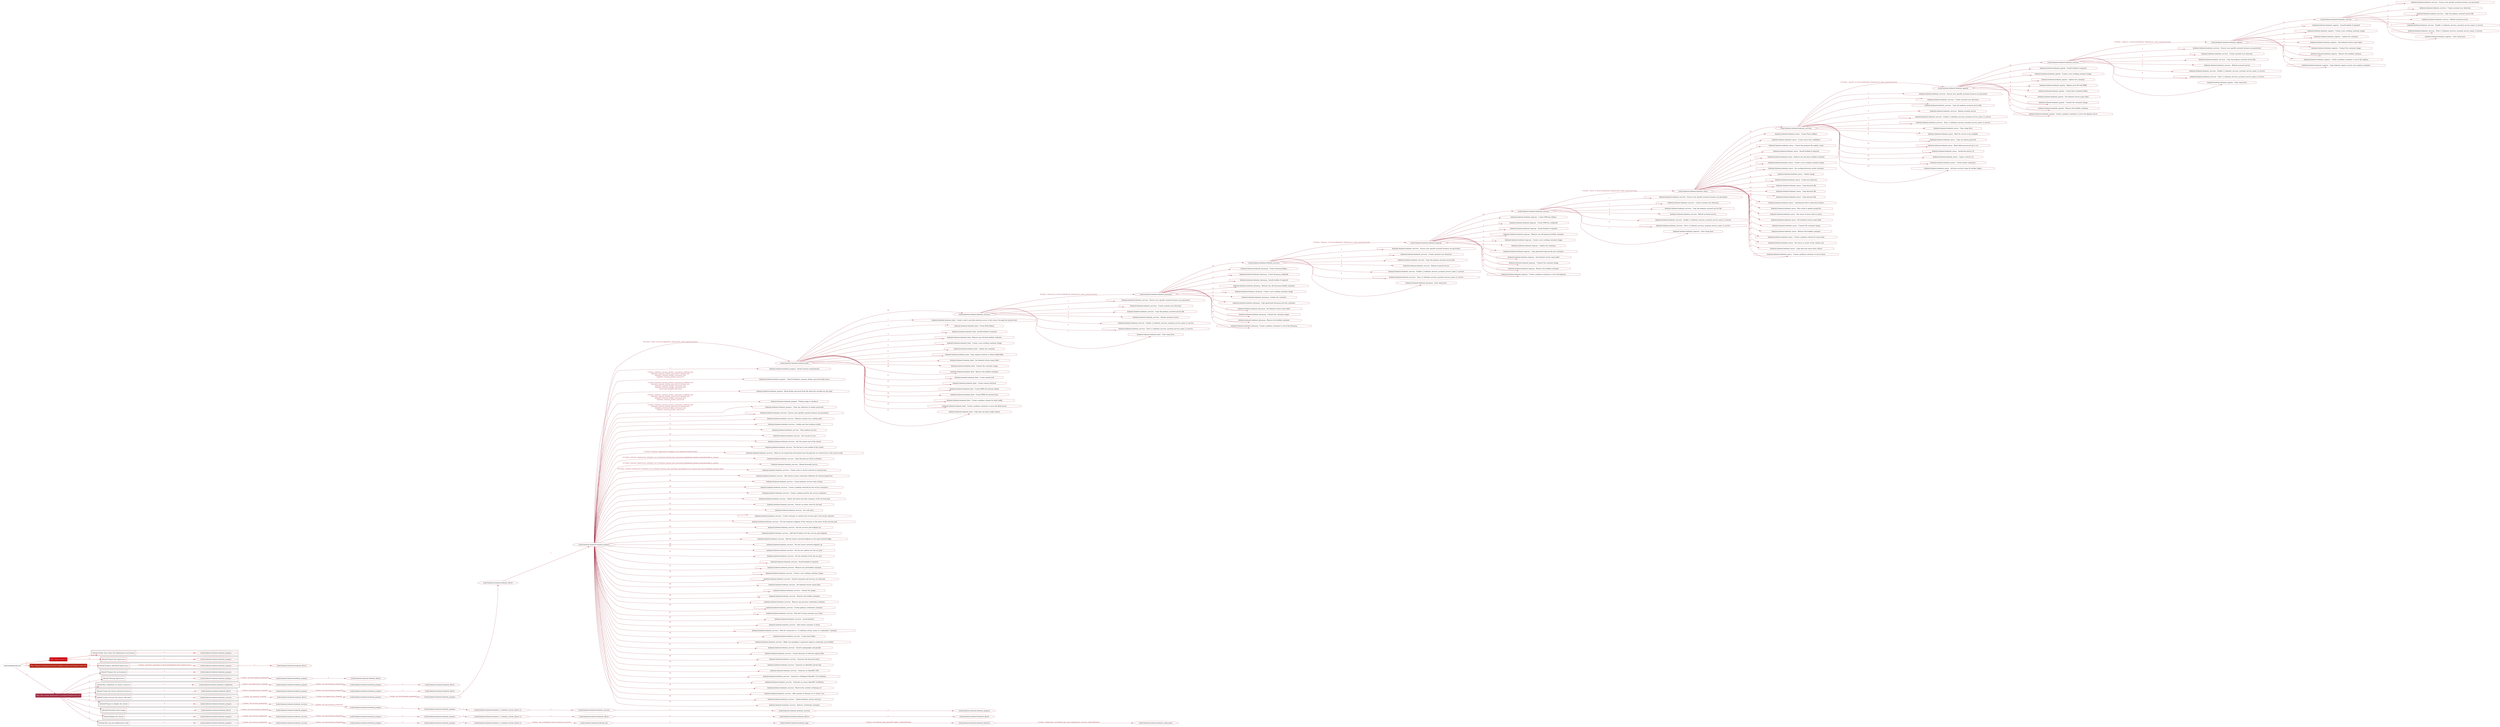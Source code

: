 digraph {
	graph [concentrate=true ordering=in rankdir=LR ratio=fill]
	edge [esep=5 sep=10]
	"kubeinit/playbook.yml" [id=root_node style=dotted]
	play_8c6fdecd [label="Play: Initial setup (1)" color="#c9030a" fontcolor="#ffffff" id=play_8c6fdecd shape=box style=filled tooltip=localhost]
	"kubeinit/playbook.yml" -> play_8c6fdecd [label="1 " color="#c9030a" fontcolor="#c9030a" id=edge_c302b41f labeltooltip="1 " tooltip="1 "]
	subgraph "kubeinit.kubeinit.kubeinit_prepare" {
		role_154fbbb0 [label="[role] kubeinit.kubeinit.kubeinit_prepare" color="#c9030a" id=role_154fbbb0 tooltip="kubeinit.kubeinit.kubeinit_prepare"]
	}
	subgraph "kubeinit.kubeinit.kubeinit_prepare" {
		role_d092447b [label="[role] kubeinit.kubeinit.kubeinit_prepare" color="#c9030a" id=role_d092447b tooltip="kubeinit.kubeinit.kubeinit_prepare"]
	}
	subgraph "Play: Initial setup (1)" {
		play_8c6fdecd -> block_de69f317 [label=1 color="#c9030a" fontcolor="#c9030a" id=edge_7df40f9e labeltooltip=1 tooltip=1]
		subgraph cluster_block_de69f317 {
			block_de69f317 [label="[block] Gather facts about the deployment environment" color="#c9030a" id=block_de69f317 labeltooltip="Gather facts about the deployment environment" shape=box tooltip="Gather facts about the deployment environment"]
			block_de69f317 -> role_154fbbb0 [label="1 " color="#c9030a" fontcolor="#c9030a" id=edge_2409526f labeltooltip="1 " tooltip="1 "]
		}
		play_8c6fdecd -> block_4d29e92f [label=2 color="#c9030a" fontcolor="#c9030a" id=edge_8ef007f8 labeltooltip=2 tooltip=2]
		subgraph cluster_block_4d29e92f {
			block_4d29e92f [label="[block] Prepare the hypervisors" color="#c9030a" id=block_4d29e92f labeltooltip="Prepare the hypervisors" shape=box tooltip="Prepare the hypervisors"]
			block_4d29e92f -> role_d092447b [label="1 " color="#c9030a" fontcolor="#c9030a" id=edge_8b0d6d02 labeltooltip="1 " tooltip="1 "]
		}
	}
	play_2236621d [label="Play: Prepare all hypervisor hosts to deploy service and cluster nodes (0)" color="#b42618" fontcolor="#ffffff" id=play_2236621d shape=box style=filled tooltip="Play: Prepare all hypervisor hosts to deploy service and cluster nodes (0)"]
	"kubeinit/playbook.yml" -> play_2236621d [label="2 " color="#b42618" fontcolor="#b42618" id=edge_6e0167c0 labeltooltip="2 " tooltip="2 "]
	subgraph "kubeinit.kubeinit.kubeinit_libvirt" {
		role_76d7b7d6 [label="[role] kubeinit.kubeinit.kubeinit_libvirt" color="#b42618" id=role_76d7b7d6 tooltip="kubeinit.kubeinit.kubeinit_libvirt"]
	}
	subgraph "kubeinit.kubeinit.kubeinit_prepare" {
		role_3cae2712 [label="[role] kubeinit.kubeinit.kubeinit_prepare" color="#b42618" id=role_3cae2712 tooltip="kubeinit.kubeinit.kubeinit_prepare"]
		role_3cae2712 -> role_76d7b7d6 [label="1 " color="#b42618" fontcolor="#b42618" id=edge_3dfc5d5e labeltooltip="1 " tooltip="1 "]
	}
	subgraph "Play: Prepare all hypervisor hosts to deploy service and cluster nodes (0)" {
		play_2236621d -> block_9463f713 [label=1 color="#b42618" fontcolor="#b42618" id=edge_9f628158 labeltooltip=1 tooltip=1]
		subgraph cluster_block_9463f713 {
			block_9463f713 [label="[block] Prepare individual hypervisors" color="#b42618" id=block_9463f713 labeltooltip="Prepare individual hypervisors" shape=box tooltip="Prepare individual hypervisors"]
			block_9463f713 -> role_3cae2712 [label="1 [when: inventory_hostname in hostvars['kubeinit-facts'].hypervisors]" color="#b42618" fontcolor="#b42618" id=edge_738090af labeltooltip="1 [when: inventory_hostname in hostvars['kubeinit-facts'].hypervisors]" tooltip="1 [when: inventory_hostname in hostvars['kubeinit-facts'].hypervisors]"]
		}
	}
	play_e10a4603 [label="Play: Run cluster deployment on prepared hypervisors (1)" color="#9f2d41" fontcolor="#ffffff" id=play_e10a4603 shape=box style=filled tooltip=localhost]
	"kubeinit/playbook.yml" -> play_e10a4603 [label="3 " color="#9f2d41" fontcolor="#9f2d41" id=edge_d492e3f1 labeltooltip="3 " tooltip="3 "]
	subgraph "kubeinit.kubeinit.kubeinit_prepare" {
		role_a4b12e72 [label="[role] kubeinit.kubeinit.kubeinit_prepare" color="#9f2d41" id=role_a4b12e72 tooltip="kubeinit.kubeinit.kubeinit_prepare"]
	}
	subgraph "kubeinit.kubeinit.kubeinit_libvirt" {
		role_42cd8e74 [label="[role] kubeinit.kubeinit.kubeinit_libvirt" color="#9f2d41" id=role_42cd8e74 tooltip="kubeinit.kubeinit.kubeinit_libvirt"]
	}
	subgraph "kubeinit.kubeinit.kubeinit_prepare" {
		role_23e77a10 [label="[role] kubeinit.kubeinit.kubeinit_prepare" color="#9f2d41" id=role_23e77a10 tooltip="kubeinit.kubeinit.kubeinit_prepare"]
		role_23e77a10 -> role_42cd8e74 [label="1 " color="#9f2d41" fontcolor="#9f2d41" id=edge_65b16e3c labeltooltip="1 " tooltip="1 "]
	}
	subgraph "kubeinit.kubeinit.kubeinit_prepare" {
		role_d7518e9d [label="[role] kubeinit.kubeinit.kubeinit_prepare" color="#9f2d41" id=role_d7518e9d tooltip="kubeinit.kubeinit.kubeinit_prepare"]
		role_d7518e9d -> role_23e77a10 [label="1 [when: not environment_prepared]" color="#9f2d41" fontcolor="#9f2d41" id=edge_966a3e0b labeltooltip="1 [when: not environment_prepared]" tooltip="1 [when: not environment_prepared]"]
	}
	subgraph "kubeinit.kubeinit.kubeinit_libvirt" {
		role_7cedcff7 [label="[role] kubeinit.kubeinit.kubeinit_libvirt" color="#9f2d41" id=role_7cedcff7 tooltip="kubeinit.kubeinit.kubeinit_libvirt"]
	}
	subgraph "kubeinit.kubeinit.kubeinit_prepare" {
		role_8f44be3a [label="[role] kubeinit.kubeinit.kubeinit_prepare" color="#9f2d41" id=role_8f44be3a tooltip="kubeinit.kubeinit.kubeinit_prepare"]
		role_8f44be3a -> role_7cedcff7 [label="1 " color="#9f2d41" fontcolor="#9f2d41" id=edge_c8aef98b labeltooltip="1 " tooltip="1 "]
	}
	subgraph "kubeinit.kubeinit.kubeinit_prepare" {
		role_d8480bcf [label="[role] kubeinit.kubeinit.kubeinit_prepare" color="#9f2d41" id=role_d8480bcf tooltip="kubeinit.kubeinit.kubeinit_prepare"]
		role_d8480bcf -> role_8f44be3a [label="1 [when: not environment_prepared]" color="#9f2d41" fontcolor="#9f2d41" id=edge_6c815814 labeltooltip="1 [when: not environment_prepared]" tooltip="1 [when: not environment_prepared]"]
	}
	subgraph "kubeinit.kubeinit.kubeinit_validations" {
		role_04713de8 [label="[role] kubeinit.kubeinit.kubeinit_validations" color="#9f2d41" id=role_04713de8 tooltip="kubeinit.kubeinit.kubeinit_validations"]
		role_04713de8 -> role_d8480bcf [label="1 [when: not hypervisors_cleaned]" color="#9f2d41" fontcolor="#9f2d41" id=edge_7f9c4afa labeltooltip="1 [when: not hypervisors_cleaned]" tooltip="1 [when: not hypervisors_cleaned]"]
	}
	subgraph "kubeinit.kubeinit.kubeinit_libvirt" {
		role_670c2e70 [label="[role] kubeinit.kubeinit.kubeinit_libvirt" color="#9f2d41" id=role_670c2e70 tooltip="kubeinit.kubeinit.kubeinit_libvirt"]
	}
	subgraph "kubeinit.kubeinit.kubeinit_prepare" {
		role_81b7e226 [label="[role] kubeinit.kubeinit.kubeinit_prepare" color="#9f2d41" id=role_81b7e226 tooltip="kubeinit.kubeinit.kubeinit_prepare"]
		role_81b7e226 -> role_670c2e70 [label="1 " color="#9f2d41" fontcolor="#9f2d41" id=edge_a468365f labeltooltip="1 " tooltip="1 "]
	}
	subgraph "kubeinit.kubeinit.kubeinit_prepare" {
		role_dc029210 [label="[role] kubeinit.kubeinit.kubeinit_prepare" color="#9f2d41" id=role_dc029210 tooltip="kubeinit.kubeinit.kubeinit_prepare"]
		role_dc029210 -> role_81b7e226 [label="1 [when: not environment_prepared]" color="#9f2d41" fontcolor="#9f2d41" id=edge_8693202b labeltooltip="1 [when: not environment_prepared]" tooltip="1 [when: not environment_prepared]"]
	}
	subgraph "kubeinit.kubeinit.kubeinit_libvirt" {
		role_2061fa53 [label="[role] kubeinit.kubeinit.kubeinit_libvirt" color="#9f2d41" id=role_2061fa53 tooltip="kubeinit.kubeinit.kubeinit_libvirt"]
		role_2061fa53 -> role_dc029210 [label="1 [when: not hypervisors_cleaned]" color="#9f2d41" fontcolor="#9f2d41" id=edge_fd89707c labeltooltip="1 [when: not hypervisors_cleaned]" tooltip="1 [when: not hypervisors_cleaned]"]
	}
	subgraph "kubeinit.kubeinit.kubeinit_services" {
		role_b284eaa8 [label="[role] kubeinit.kubeinit.kubeinit_services" color="#9f2d41" id=role_b284eaa8 tooltip="kubeinit.kubeinit.kubeinit_services"]
		task_a9be7dad [label="kubeinit.kubeinit.kubeinit_services : Ensure user specific systemd instance are persistent" color="#9f2d41" id=task_a9be7dad shape=octagon tooltip="kubeinit.kubeinit.kubeinit_services : Ensure user specific systemd instance are persistent"]
		role_b284eaa8 -> task_a9be7dad [label="1 " color="#9f2d41" fontcolor="#9f2d41" id=edge_521749ce labeltooltip="1 " tooltip="1 "]
		task_7da76938 [label="kubeinit.kubeinit.kubeinit_services : Create systemd user directory" color="#9f2d41" id=task_7da76938 shape=octagon tooltip="kubeinit.kubeinit.kubeinit_services : Create systemd user directory"]
		role_b284eaa8 -> task_7da76938 [label="2 " color="#9f2d41" fontcolor="#9f2d41" id=edge_2f8b6d1b labeltooltip="2 " tooltip="2 "]
		task_411d9a38 [label="kubeinit.kubeinit.kubeinit_services : Copy the podman systemd service file" color="#9f2d41" id=task_411d9a38 shape=octagon tooltip="kubeinit.kubeinit.kubeinit_services : Copy the podman systemd service file"]
		role_b284eaa8 -> task_411d9a38 [label="3 " color="#9f2d41" fontcolor="#9f2d41" id=edge_ffdbf26d labeltooltip="3 " tooltip="3 "]
		task_2fba1669 [label="kubeinit.kubeinit.kubeinit_services : Reload systemd service" color="#9f2d41" id=task_2fba1669 shape=octagon tooltip="kubeinit.kubeinit.kubeinit_services : Reload systemd service"]
		role_b284eaa8 -> task_2fba1669 [label="4 " color="#9f2d41" fontcolor="#9f2d41" id=edge_12220302 labeltooltip="4 " tooltip="4 "]
		task_1c89dd91 [label="kubeinit.kubeinit.kubeinit_services : Enable {{ kubeinit_services_systemd_service_name }}.service" color="#9f2d41" id=task_1c89dd91 shape=octagon tooltip="kubeinit.kubeinit.kubeinit_services : Enable {{ kubeinit_services_systemd_service_name }}.service"]
		role_b284eaa8 -> task_1c89dd91 [label="5 " color="#9f2d41" fontcolor="#9f2d41" id=edge_509734d3 labeltooltip="5 " tooltip="5 "]
		task_5fcac7aa [label="kubeinit.kubeinit.kubeinit_services : Start {{ kubeinit_services_systemd_service_name }}.service" color="#9f2d41" id=task_5fcac7aa shape=octagon tooltip="kubeinit.kubeinit.kubeinit_services : Start {{ kubeinit_services_systemd_service_name }}.service"]
		role_b284eaa8 -> task_5fcac7aa [label="6 " color="#9f2d41" fontcolor="#9f2d41" id=edge_f637d231 labeltooltip="6 " tooltip="6 "]
		task_15832a85 [label="kubeinit.kubeinit.kubeinit_registry : Clear temp facts" color="#9f2d41" id=task_15832a85 shape=octagon tooltip="kubeinit.kubeinit.kubeinit_registry : Clear temp facts"]
		role_b284eaa8 -> task_15832a85 [label="7 " color="#9f2d41" fontcolor="#9f2d41" id=edge_30609a63 labeltooltip="7 " tooltip="7 "]
	}
	subgraph "kubeinit.kubeinit.kubeinit_registry" {
		role_24d45a5e [label="[role] kubeinit.kubeinit.kubeinit_registry" color="#9f2d41" id=role_24d45a5e tooltip="kubeinit.kubeinit.kubeinit_registry"]
		task_99e5d1b1 [label="kubeinit.kubeinit.kubeinit_registry : Install buildah if required" color="#9f2d41" id=task_99e5d1b1 shape=octagon tooltip="kubeinit.kubeinit.kubeinit_registry : Install buildah if required"]
		role_24d45a5e -> task_99e5d1b1 [label="1 " color="#9f2d41" fontcolor="#9f2d41" id=edge_04fc81ed labeltooltip="1 " tooltip="1 "]
		task_dd07a5fd [label="kubeinit.kubeinit.kubeinit_registry : Create a new working container image" color="#9f2d41" id=task_dd07a5fd shape=octagon tooltip="kubeinit.kubeinit.kubeinit_registry : Create a new working container image"]
		role_24d45a5e -> task_dd07a5fd [label="2 " color="#9f2d41" fontcolor="#9f2d41" id=edge_e7fb2448 labeltooltip="2 " tooltip="2 "]
		task_62ed0609 [label="kubeinit.kubeinit.kubeinit_registry : Update the container" color="#9f2d41" id=task_62ed0609 shape=octagon tooltip="kubeinit.kubeinit.kubeinit_registry : Update the container"]
		role_24d45a5e -> task_62ed0609 [label="3 " color="#9f2d41" fontcolor="#9f2d41" id=edge_8ab80106 labeltooltip="3 " tooltip="3 "]
		task_22edf4ad [label="kubeinit.kubeinit.kubeinit_registry : Set kubeinit-cluster-name label" color="#9f2d41" id=task_22edf4ad shape=octagon tooltip="kubeinit.kubeinit.kubeinit_registry : Set kubeinit-cluster-name label"]
		role_24d45a5e -> task_22edf4ad [label="4 " color="#9f2d41" fontcolor="#9f2d41" id=edge_7fa363eb labeltooltip="4 " tooltip="4 "]
		task_cbfa1a80 [label="kubeinit.kubeinit.kubeinit_registry : Commit the container image" color="#9f2d41" id=task_cbfa1a80 shape=octagon tooltip="kubeinit.kubeinit.kubeinit_registry : Commit the container image"]
		role_24d45a5e -> task_cbfa1a80 [label="5 " color="#9f2d41" fontcolor="#9f2d41" id=edge_b9115ef8 labeltooltip="5 " tooltip="5 "]
		task_43b5e03b [label="kubeinit.kubeinit.kubeinit_registry : Remove the buildah container" color="#9f2d41" id=task_43b5e03b shape=octagon tooltip="kubeinit.kubeinit.kubeinit_registry : Remove the buildah container"]
		role_24d45a5e -> task_43b5e03b [label="6 " color="#9f2d41" fontcolor="#9f2d41" id=edge_c5d284c5 labeltooltip="6 " tooltip="6 "]
		task_7b8abf59 [label="kubeinit.kubeinit.kubeinit_registry : Create a podman container to serve the registry" color="#9f2d41" id=task_7b8abf59 shape=octagon tooltip="kubeinit.kubeinit.kubeinit_registry : Create a podman container to serve the registry"]
		role_24d45a5e -> task_7b8abf59 [label="7 " color="#9f2d41" fontcolor="#9f2d41" id=edge_259e6baf labeltooltip="7 " tooltip="7 "]
		task_fdd82312 [label="kubeinit.kubeinit.kubeinit_registry : Copy kubeinit registry secrets into registry container" color="#9f2d41" id=task_fdd82312 shape=octagon tooltip="kubeinit.kubeinit.kubeinit_registry : Copy kubeinit registry secrets into registry container"]
		role_24d45a5e -> task_fdd82312 [label="8 " color="#9f2d41" fontcolor="#9f2d41" id=edge_2a980f06 labeltooltip="8 " tooltip="8 "]
		role_24d45a5e -> role_b284eaa8 [label="9 " color="#9f2d41" fontcolor="#9f2d41" id=edge_af2037c8 labeltooltip="9 " tooltip="9 "]
	}
	subgraph "kubeinit.kubeinit.kubeinit_services" {
		role_5575f4cd [label="[role] kubeinit.kubeinit.kubeinit_services" color="#9f2d41" id=role_5575f4cd tooltip="kubeinit.kubeinit.kubeinit_services"]
		task_ff239320 [label="kubeinit.kubeinit.kubeinit_services : Ensure user specific systemd instance are persistent" color="#9f2d41" id=task_ff239320 shape=octagon tooltip="kubeinit.kubeinit.kubeinit_services : Ensure user specific systemd instance are persistent"]
		role_5575f4cd -> task_ff239320 [label="1 " color="#9f2d41" fontcolor="#9f2d41" id=edge_7bba1b5d labeltooltip="1 " tooltip="1 "]
		task_8b56cb15 [label="kubeinit.kubeinit.kubeinit_services : Create systemd user directory" color="#9f2d41" id=task_8b56cb15 shape=octagon tooltip="kubeinit.kubeinit.kubeinit_services : Create systemd user directory"]
		role_5575f4cd -> task_8b56cb15 [label="2 " color="#9f2d41" fontcolor="#9f2d41" id=edge_aaf8feae labeltooltip="2 " tooltip="2 "]
		task_272ec46b [label="kubeinit.kubeinit.kubeinit_services : Copy the podman systemd service file" color="#9f2d41" id=task_272ec46b shape=octagon tooltip="kubeinit.kubeinit.kubeinit_services : Copy the podman systemd service file"]
		role_5575f4cd -> task_272ec46b [label="3 " color="#9f2d41" fontcolor="#9f2d41" id=edge_82ed6c96 labeltooltip="3 " tooltip="3 "]
		task_1fb48599 [label="kubeinit.kubeinit.kubeinit_services : Reload systemd service" color="#9f2d41" id=task_1fb48599 shape=octagon tooltip="kubeinit.kubeinit.kubeinit_services : Reload systemd service"]
		role_5575f4cd -> task_1fb48599 [label="4 " color="#9f2d41" fontcolor="#9f2d41" id=edge_4c1a551a labeltooltip="4 " tooltip="4 "]
		task_51214905 [label="kubeinit.kubeinit.kubeinit_services : Enable {{ kubeinit_services_systemd_service_name }}.service" color="#9f2d41" id=task_51214905 shape=octagon tooltip="kubeinit.kubeinit.kubeinit_services : Enable {{ kubeinit_services_systemd_service_name }}.service"]
		role_5575f4cd -> task_51214905 [label="5 " color="#9f2d41" fontcolor="#9f2d41" id=edge_207c7c16 labeltooltip="5 " tooltip="5 "]
		task_3d570df4 [label="kubeinit.kubeinit.kubeinit_services : Start {{ kubeinit_services_systemd_service_name }}.service" color="#9f2d41" id=task_3d570df4 shape=octagon tooltip="kubeinit.kubeinit.kubeinit_services : Start {{ kubeinit_services_systemd_service_name }}.service"]
		role_5575f4cd -> task_3d570df4 [label="6 " color="#9f2d41" fontcolor="#9f2d41" id=edge_6d1e0ece labeltooltip="6 " tooltip="6 "]
		task_13de2021 [label="kubeinit.kubeinit.kubeinit_apache : Clear temp facts" color="#9f2d41" id=task_13de2021 shape=octagon tooltip="kubeinit.kubeinit.kubeinit_apache : Clear temp facts"]
		role_5575f4cd -> task_13de2021 [label="7 " color="#9f2d41" fontcolor="#9f2d41" id=edge_2dbf52ca labeltooltip="7 " tooltip="7 "]
		role_5575f4cd -> role_24d45a5e [label="8 [when: 'registry' in hostvars[kubeinit_deployment_node_name].services]" color="#9f2d41" fontcolor="#9f2d41" id=edge_cc9f49ae labeltooltip="8 [when: 'registry' in hostvars[kubeinit_deployment_node_name].services]" tooltip="8 [when: 'registry' in hostvars[kubeinit_deployment_node_name].services]"]
	}
	subgraph "kubeinit.kubeinit.kubeinit_apache" {
		role_cf699d92 [label="[role] kubeinit.kubeinit.kubeinit_apache" color="#9f2d41" id=role_cf699d92 tooltip="kubeinit.kubeinit.kubeinit_apache"]
		task_25ad1f63 [label="kubeinit.kubeinit.kubeinit_apache : Install buildah if required" color="#9f2d41" id=task_25ad1f63 shape=octagon tooltip="kubeinit.kubeinit.kubeinit_apache : Install buildah if required"]
		role_cf699d92 -> task_25ad1f63 [label="1 " color="#9f2d41" fontcolor="#9f2d41" id=edge_3b216a5e labeltooltip="1 " tooltip="1 "]
		task_18517560 [label="kubeinit.kubeinit.kubeinit_apache : Create a new working container image" color="#9f2d41" id=task_18517560 shape=octagon tooltip="kubeinit.kubeinit.kubeinit_apache : Create a new working container image"]
		role_cf699d92 -> task_18517560 [label="2 " color="#9f2d41" fontcolor="#9f2d41" id=edge_38b482b1 labeltooltip="2 " tooltip="2 "]
		task_bfddcc2a [label="kubeinit.kubeinit.kubeinit_apache : Update the container" color="#9f2d41" id=task_bfddcc2a shape=octagon tooltip="kubeinit.kubeinit.kubeinit_apache : Update the container"]
		role_cf699d92 -> task_bfddcc2a [label="3 " color="#9f2d41" fontcolor="#9f2d41" id=edge_6c56e2d0 labeltooltip="3 " tooltip="3 "]
		task_9ea89830 [label="kubeinit.kubeinit.kubeinit_apache : Replace port 80 with 8080" color="#9f2d41" id=task_9ea89830 shape=octagon tooltip="kubeinit.kubeinit.kubeinit_apache : Replace port 80 with 8080"]
		role_cf699d92 -> task_9ea89830 [label="4 " color="#9f2d41" fontcolor="#9f2d41" id=edge_3ffbc39b labeltooltip="4 " tooltip="4 "]
		task_d4732eb2 [label="kubeinit.kubeinit.kubeinit_apache : Create link to kubeinit folder" color="#9f2d41" id=task_d4732eb2 shape=octagon tooltip="kubeinit.kubeinit.kubeinit_apache : Create link to kubeinit folder"]
		role_cf699d92 -> task_d4732eb2 [label="5 " color="#9f2d41" fontcolor="#9f2d41" id=edge_1d70a211 labeltooltip="5 " tooltip="5 "]
		task_3b300d71 [label="kubeinit.kubeinit.kubeinit_apache : Set kubeinit-cluster-name label" color="#9f2d41" id=task_3b300d71 shape=octagon tooltip="kubeinit.kubeinit.kubeinit_apache : Set kubeinit-cluster-name label"]
		role_cf699d92 -> task_3b300d71 [label="6 " color="#9f2d41" fontcolor="#9f2d41" id=edge_f3ea6fe1 labeltooltip="6 " tooltip="6 "]
		task_fbdb8fc1 [label="kubeinit.kubeinit.kubeinit_apache : Commit the container image" color="#9f2d41" id=task_fbdb8fc1 shape=octagon tooltip="kubeinit.kubeinit.kubeinit_apache : Commit the container image"]
		role_cf699d92 -> task_fbdb8fc1 [label="7 " color="#9f2d41" fontcolor="#9f2d41" id=edge_e0e0c270 labeltooltip="7 " tooltip="7 "]
		task_dd0b32d0 [label="kubeinit.kubeinit.kubeinit_apache : Remove the buildah container" color="#9f2d41" id=task_dd0b32d0 shape=octagon tooltip="kubeinit.kubeinit.kubeinit_apache : Remove the buildah container"]
		role_cf699d92 -> task_dd0b32d0 [label="8 " color="#9f2d41" fontcolor="#9f2d41" id=edge_0f2ffc15 labeltooltip="8 " tooltip="8 "]
		task_4d9f17ae [label="kubeinit.kubeinit.kubeinit_apache : Create a podman container to serve the Apache server" color="#9f2d41" id=task_4d9f17ae shape=octagon tooltip="kubeinit.kubeinit.kubeinit_apache : Create a podman container to serve the Apache server"]
		role_cf699d92 -> task_4d9f17ae [label="9 " color="#9f2d41" fontcolor="#9f2d41" id=edge_0852ff93 labeltooltip="9 " tooltip="9 "]
		role_cf699d92 -> role_5575f4cd [label="10 " color="#9f2d41" fontcolor="#9f2d41" id=edge_4286b20a labeltooltip="10 " tooltip="10 "]
	}
	subgraph "kubeinit.kubeinit.kubeinit_services" {
		role_7124bc51 [label="[role] kubeinit.kubeinit.kubeinit_services" color="#9f2d41" id=role_7124bc51 tooltip="kubeinit.kubeinit.kubeinit_services"]
		task_ed7b7081 [label="kubeinit.kubeinit.kubeinit_services : Ensure user specific systemd instance are persistent" color="#9f2d41" id=task_ed7b7081 shape=octagon tooltip="kubeinit.kubeinit.kubeinit_services : Ensure user specific systemd instance are persistent"]
		role_7124bc51 -> task_ed7b7081 [label="1 " color="#9f2d41" fontcolor="#9f2d41" id=edge_c309c275 labeltooltip="1 " tooltip="1 "]
		task_d74c9e3f [label="kubeinit.kubeinit.kubeinit_services : Create systemd user directory" color="#9f2d41" id=task_d74c9e3f shape=octagon tooltip="kubeinit.kubeinit.kubeinit_services : Create systemd user directory"]
		role_7124bc51 -> task_d74c9e3f [label="2 " color="#9f2d41" fontcolor="#9f2d41" id=edge_01238a7c labeltooltip="2 " tooltip="2 "]
		task_de3d98ff [label="kubeinit.kubeinit.kubeinit_services : Copy the podman systemd service file" color="#9f2d41" id=task_de3d98ff shape=octagon tooltip="kubeinit.kubeinit.kubeinit_services : Copy the podman systemd service file"]
		role_7124bc51 -> task_de3d98ff [label="3 " color="#9f2d41" fontcolor="#9f2d41" id=edge_7c5c8aba labeltooltip="3 " tooltip="3 "]
		task_08fbd617 [label="kubeinit.kubeinit.kubeinit_services : Reload systemd service" color="#9f2d41" id=task_08fbd617 shape=octagon tooltip="kubeinit.kubeinit.kubeinit_services : Reload systemd service"]
		role_7124bc51 -> task_08fbd617 [label="4 " color="#9f2d41" fontcolor="#9f2d41" id=edge_84540abf labeltooltip="4 " tooltip="4 "]
		task_447aac3f [label="kubeinit.kubeinit.kubeinit_services : Enable {{ kubeinit_services_systemd_service_name }}.service" color="#9f2d41" id=task_447aac3f shape=octagon tooltip="kubeinit.kubeinit.kubeinit_services : Enable {{ kubeinit_services_systemd_service_name }}.service"]
		role_7124bc51 -> task_447aac3f [label="5 " color="#9f2d41" fontcolor="#9f2d41" id=edge_8d161a7a labeltooltip="5 " tooltip="5 "]
		task_cb32d8a8 [label="kubeinit.kubeinit.kubeinit_services : Start {{ kubeinit_services_systemd_service_name }}.service" color="#9f2d41" id=task_cb32d8a8 shape=octagon tooltip="kubeinit.kubeinit.kubeinit_services : Start {{ kubeinit_services_systemd_service_name }}.service"]
		role_7124bc51 -> task_cb32d8a8 [label="6 " color="#9f2d41" fontcolor="#9f2d41" id=edge_9bff7b1f labeltooltip="6 " tooltip="6 "]
		task_eadadd92 [label="kubeinit.kubeinit.kubeinit_nexus : Clear temp facts" color="#9f2d41" id=task_eadadd92 shape=octagon tooltip="kubeinit.kubeinit.kubeinit_nexus : Clear temp facts"]
		role_7124bc51 -> task_eadadd92 [label="7 " color="#9f2d41" fontcolor="#9f2d41" id=edge_b6d26d77 labeltooltip="7 " tooltip="7 "]
		task_080cff98 [label="kubeinit.kubeinit.kubeinit_nexus : Wait for service to be available" color="#9f2d41" id=task_080cff98 shape=octagon tooltip="kubeinit.kubeinit.kubeinit_nexus : Wait for service to be available"]
		role_7124bc51 -> task_080cff98 [label="8 " color="#9f2d41" fontcolor="#9f2d41" id=edge_f3374fdb labeltooltip="8 " tooltip="8 "]
		task_4436a466 [label="kubeinit.kubeinit.kubeinit_nexus : Copy out admin password" color="#9f2d41" id=task_4436a466 shape=octagon tooltip="kubeinit.kubeinit.kubeinit_nexus : Copy out admin password"]
		role_7124bc51 -> task_4436a466 [label="9 " color="#9f2d41" fontcolor="#9f2d41" id=edge_3355031b labeltooltip="9 " tooltip="9 "]
		task_d0a13c00 [label="kubeinit.kubeinit.kubeinit_nexus : Read admin password into a var" color="#9f2d41" id=task_d0a13c00 shape=octagon tooltip="kubeinit.kubeinit.kubeinit_nexus : Read admin password into a var"]
		role_7124bc51 -> task_d0a13c00 [label="10 " color="#9f2d41" fontcolor="#9f2d41" id=edge_6f8aac3e labeltooltip="10 " tooltip="10 "]
		task_3da99ea5 [label="kubeinit.kubeinit.kubeinit_nexus : Install the nexus3 cli" color="#9f2d41" id=task_3da99ea5 shape=octagon tooltip="kubeinit.kubeinit.kubeinit_nexus : Install the nexus3 cli"]
		role_7124bc51 -> task_3da99ea5 [label="11 " color="#9f2d41" fontcolor="#9f2d41" id=edge_59c693e6 labeltooltip="11 " tooltip="11 "]
		task_bbad9655 [label="kubeinit.kubeinit.kubeinit_nexus : Login to nexus3 cli" color="#9f2d41" id=task_bbad9655 shape=octagon tooltip="kubeinit.kubeinit.kubeinit_nexus : Login to nexus3 cli"]
		role_7124bc51 -> task_bbad9655 [label="12 " color="#9f2d41" fontcolor="#9f2d41" id=edge_14747c9f labeltooltip="12 " tooltip="12 "]
		task_0a5d109b [label="kubeinit.kubeinit.kubeinit_nexus : Create docker repository" color="#9f2d41" id=task_0a5d109b shape=octagon tooltip="kubeinit.kubeinit.kubeinit_nexus : Create docker repository"]
		role_7124bc51 -> task_0a5d109b [label="13 " color="#9f2d41" fontcolor="#9f2d41" id=edge_72b48fb3 labeltooltip="13 " tooltip="13 "]
		task_a4e46ff9 [label="kubeinit.kubeinit.kubeinit_nexus : Activate security realm for docker tokens" color="#9f2d41" id=task_a4e46ff9 shape=octagon tooltip="kubeinit.kubeinit.kubeinit_nexus : Activate security realm for docker tokens"]
		role_7124bc51 -> task_a4e46ff9 [label="14 " color="#9f2d41" fontcolor="#9f2d41" id=edge_9abd0fcd labeltooltip="14 " tooltip="14 "]
		role_7124bc51 -> role_cf699d92 [label="15 [when: 'apache' in hostvars[kubeinit_deployment_node_name].services]" color="#9f2d41" fontcolor="#9f2d41" id=edge_f5d958d2 labeltooltip="15 [when: 'apache' in hostvars[kubeinit_deployment_node_name].services]" tooltip="15 [when: 'apache' in hostvars[kubeinit_deployment_node_name].services]"]
	}
	subgraph "kubeinit.kubeinit.kubeinit_nexus" {
		role_592f2793 [label="[role] kubeinit.kubeinit.kubeinit_nexus" color="#9f2d41" id=role_592f2793 tooltip="kubeinit.kubeinit.kubeinit_nexus"]
		task_57d499db [label="kubeinit.kubeinit.kubeinit_nexus : Create Nexus folders" color="#9f2d41" id=task_57d499db shape=octagon tooltip="kubeinit.kubeinit.kubeinit_nexus : Create Nexus folders"]
		role_592f2793 -> task_57d499db [label="1 " color="#9f2d41" fontcolor="#9f2d41" id=edge_d755928d labeltooltip="1 " tooltip="1 "]
		task_301a115a [label="kubeinit.kubeinit.kubeinit_nexus : Create nexus-data subfolders" color="#9f2d41" id=task_301a115a shape=octagon tooltip="kubeinit.kubeinit.kubeinit_nexus : Create nexus-data subfolders"]
		role_592f2793 -> task_301a115a [label="2 " color="#9f2d41" fontcolor="#9f2d41" id=edge_f4b8e4e1 labeltooltip="2 " tooltip="2 "]
		task_e88af121 [label="kubeinit.kubeinit.kubeinit_nexus : Create the property file update script" color="#9f2d41" id=task_e88af121 shape=octagon tooltip="kubeinit.kubeinit.kubeinit_nexus : Create the property file update script"]
		role_592f2793 -> task_e88af121 [label="3 " color="#9f2d41" fontcolor="#9f2d41" id=edge_6e864b91 labeltooltip="3 " tooltip="3 "]
		task_68bc0467 [label="kubeinit.kubeinit.kubeinit_nexus : Install buildah if required" color="#9f2d41" id=task_68bc0467 shape=octagon tooltip="kubeinit.kubeinit.kubeinit_nexus : Install buildah if required"]
		role_592f2793 -> task_68bc0467 [label="4 " color="#9f2d41" fontcolor="#9f2d41" id=edge_001269d2 labeltooltip="4 " tooltip="4 "]
		task_03fde85a [label="kubeinit.kubeinit.kubeinit_nexus : Remove any old nexus buildah container" color="#9f2d41" id=task_03fde85a shape=octagon tooltip="kubeinit.kubeinit.kubeinit_nexus : Remove any old nexus buildah container"]
		role_592f2793 -> task_03fde85a [label="5 " color="#9f2d41" fontcolor="#9f2d41" id=edge_b5e6bbce labeltooltip="5 " tooltip="5 "]
		task_ce781360 [label="kubeinit.kubeinit.kubeinit_nexus : Create a new working container image" color="#9f2d41" id=task_ce781360 shape=octagon tooltip="kubeinit.kubeinit.kubeinit_nexus : Create a new working container image"]
		role_592f2793 -> task_ce781360 [label="6 " color="#9f2d41" fontcolor="#9f2d41" id=edge_c56bb240 labeltooltip="6 " tooltip="6 "]
		task_eed999af [label="kubeinit.kubeinit.kubeinit_nexus : Set working directory inside container" color="#9f2d41" id=task_eed999af shape=octagon tooltip="kubeinit.kubeinit.kubeinit_nexus : Set working directory inside container"]
		role_592f2793 -> task_eed999af [label="7 " color="#9f2d41" fontcolor="#9f2d41" id=edge_04848fc0 labeltooltip="7 " tooltip="7 "]
		task_9431ca98 [label="kubeinit.kubeinit.kubeinit_nexus : Update image" color="#9f2d41" id=task_9431ca98 shape=octagon tooltip="kubeinit.kubeinit.kubeinit_nexus : Update image"]
		role_592f2793 -> task_9431ca98 [label="8 " color="#9f2d41" fontcolor="#9f2d41" id=edge_8da20e88 labeltooltip="8 " tooltip="8 "]
		task_e7f6da0a [label="kubeinit.kubeinit.kubeinit_nexus : Create java keystore" color="#9f2d41" id=task_e7f6da0a shape=octagon tooltip="kubeinit.kubeinit.kubeinit_nexus : Create java keystore"]
		role_592f2793 -> task_e7f6da0a [label="9 " color="#9f2d41" fontcolor="#9f2d41" id=edge_d6802494 labeltooltip="9 " tooltip="9 "]
		task_2a86cbee [label="kubeinit.kubeinit.kubeinit_nexus : Copy keystore file" color="#9f2d41" id=task_2a86cbee shape=octagon tooltip="kubeinit.kubeinit.kubeinit_nexus : Copy keystore file"]
		role_592f2793 -> task_2a86cbee [label="10 " color="#9f2d41" fontcolor="#9f2d41" id=edge_2cbe5587 labeltooltip="10 " tooltip="10 "]
		task_aed7b74d [label="kubeinit.kubeinit.kubeinit_nexus : Copy keystore file" color="#9f2d41" id=task_aed7b74d shape=octagon tooltip="kubeinit.kubeinit.kubeinit_nexus : Copy keystore file"]
		role_592f2793 -> task_aed7b74d [label="11 " color="#9f2d41" fontcolor="#9f2d41" id=edge_9157ad64 labeltooltip="11 " tooltip="11 "]
		task_11dc6f55 [label="kubeinit.kubeinit.kubeinit_nexus : Copy keystore file" color="#9f2d41" id=task_11dc6f55 shape=octagon tooltip="kubeinit.kubeinit.kubeinit_nexus : Copy keystore file"]
		role_592f2793 -> task_11dc6f55 [label="12 " color="#9f2d41" fontcolor="#9f2d41" id=edge_f05e004a labeltooltip="12 " tooltip="12 "]
		task_f61dae26 [label="kubeinit.kubeinit.kubeinit_nexus : Link keystore file to alternate location" color="#9f2d41" id=task_f61dae26 shape=octagon tooltip="kubeinit.kubeinit.kubeinit_nexus : Link keystore file to alternate location"]
		role_592f2793 -> task_f61dae26 [label="13 " color="#9f2d41" fontcolor="#9f2d41" id=edge_cc572b86 labeltooltip="13 " tooltip="13 "]
		task_375bbdaf [label="kubeinit.kubeinit.kubeinit_nexus : Run script to update properties" color="#9f2d41" id=task_375bbdaf shape=octagon tooltip="kubeinit.kubeinit.kubeinit_nexus : Run script to update properties"]
		role_592f2793 -> task_375bbdaf [label="14 " color="#9f2d41" fontcolor="#9f2d41" id=edge_f74a7494 labeltooltip="14 " tooltip="14 "]
		task_24439179 [label="kubeinit.kubeinit.kubeinit_nexus : Set owner of nexus data to nexus" color="#9f2d41" id=task_24439179 shape=octagon tooltip="kubeinit.kubeinit.kubeinit_nexus : Set owner of nexus data to nexus"]
		role_592f2793 -> task_24439179 [label="15 " color="#9f2d41" fontcolor="#9f2d41" id=edge_05fa35cd labeltooltip="15 " tooltip="15 "]
		task_878a0798 [label="kubeinit.kubeinit.kubeinit_nexus : Set kubeinit-cluster-name label" color="#9f2d41" id=task_878a0798 shape=octagon tooltip="kubeinit.kubeinit.kubeinit_nexus : Set kubeinit-cluster-name label"]
		role_592f2793 -> task_878a0798 [label="16 " color="#9f2d41" fontcolor="#9f2d41" id=edge_54ab82e7 labeltooltip="16 " tooltip="16 "]
		task_6b3bf460 [label="kubeinit.kubeinit.kubeinit_nexus : Commit the container image" color="#9f2d41" id=task_6b3bf460 shape=octagon tooltip="kubeinit.kubeinit.kubeinit_nexus : Commit the container image"]
		role_592f2793 -> task_6b3bf460 [label="17 " color="#9f2d41" fontcolor="#9f2d41" id=edge_7da82d33 labeltooltip="17 " tooltip="17 "]
		task_94ab9868 [label="kubeinit.kubeinit.kubeinit_nexus : Remove the buildah container" color="#9f2d41" id=task_94ab9868 shape=octagon tooltip="kubeinit.kubeinit.kubeinit_nexus : Remove the buildah container"]
		role_592f2793 -> task_94ab9868 [label="18 " color="#9f2d41" fontcolor="#9f2d41" id=edge_6b58ee9c labeltooltip="18 " tooltip="18 "]
		task_572757be [label="kubeinit.kubeinit.kubeinit_nexus : Create a podman volume for nexus data" color="#9f2d41" id=task_572757be shape=octagon tooltip="kubeinit.kubeinit.kubeinit_nexus : Create a podman volume for nexus data"]
		role_592f2793 -> task_572757be [label="19 " color="#9f2d41" fontcolor="#9f2d41" id=edge_19963463 labeltooltip="19 " tooltip="19 "]
		task_f29e920a [label="kubeinit.kubeinit.kubeinit_nexus : Set nexus as owner of the volume root" color="#9f2d41" id=task_f29e920a shape=octagon tooltip="kubeinit.kubeinit.kubeinit_nexus : Set nexus as owner of the volume root"]
		role_592f2793 -> task_f29e920a [label="20 " color="#9f2d41" fontcolor="#9f2d41" id=edge_0c3c39a4 labeltooltip="20 " tooltip="20 "]
		task_fec4da68 [label="kubeinit.kubeinit.kubeinit_nexus : Copy data into nexus-data volume" color="#9f2d41" id=task_fec4da68 shape=octagon tooltip="kubeinit.kubeinit.kubeinit_nexus : Copy data into nexus-data volume"]
		role_592f2793 -> task_fec4da68 [label="21 " color="#9f2d41" fontcolor="#9f2d41" id=edge_3243f0ac labeltooltip="21 " tooltip="21 "]
		task_369c107e [label="kubeinit.kubeinit.kubeinit_nexus : Create a podman container to serve nexus" color="#9f2d41" id=task_369c107e shape=octagon tooltip="kubeinit.kubeinit.kubeinit_nexus : Create a podman container to serve nexus"]
		role_592f2793 -> task_369c107e [label="22 " color="#9f2d41" fontcolor="#9f2d41" id=edge_b872dadf labeltooltip="22 " tooltip="22 "]
		role_592f2793 -> role_7124bc51 [label="23 " color="#9f2d41" fontcolor="#9f2d41" id=edge_0ecd2426 labeltooltip="23 " tooltip="23 "]
	}
	subgraph "kubeinit.kubeinit.kubeinit_services" {
		role_895e1144 [label="[role] kubeinit.kubeinit.kubeinit_services" color="#9f2d41" id=role_895e1144 tooltip="kubeinit.kubeinit.kubeinit_services"]
		task_d612d03f [label="kubeinit.kubeinit.kubeinit_services : Ensure user specific systemd instance are persistent" color="#9f2d41" id=task_d612d03f shape=octagon tooltip="kubeinit.kubeinit.kubeinit_services : Ensure user specific systemd instance are persistent"]
		role_895e1144 -> task_d612d03f [label="1 " color="#9f2d41" fontcolor="#9f2d41" id=edge_8dda3a47 labeltooltip="1 " tooltip="1 "]
		task_129ed89c [label="kubeinit.kubeinit.kubeinit_services : Create systemd user directory" color="#9f2d41" id=task_129ed89c shape=octagon tooltip="kubeinit.kubeinit.kubeinit_services : Create systemd user directory"]
		role_895e1144 -> task_129ed89c [label="2 " color="#9f2d41" fontcolor="#9f2d41" id=edge_a7c85cb5 labeltooltip="2 " tooltip="2 "]
		task_bd9c57f3 [label="kubeinit.kubeinit.kubeinit_services : Copy the podman systemd service file" color="#9f2d41" id=task_bd9c57f3 shape=octagon tooltip="kubeinit.kubeinit.kubeinit_services : Copy the podman systemd service file"]
		role_895e1144 -> task_bd9c57f3 [label="3 " color="#9f2d41" fontcolor="#9f2d41" id=edge_586900e8 labeltooltip="3 " tooltip="3 "]
		task_9477ebd7 [label="kubeinit.kubeinit.kubeinit_services : Reload systemd service" color="#9f2d41" id=task_9477ebd7 shape=octagon tooltip="kubeinit.kubeinit.kubeinit_services : Reload systemd service"]
		role_895e1144 -> task_9477ebd7 [label="4 " color="#9f2d41" fontcolor="#9f2d41" id=edge_1402fed9 labeltooltip="4 " tooltip="4 "]
		task_27ebca46 [label="kubeinit.kubeinit.kubeinit_services : Enable {{ kubeinit_services_systemd_service_name }}.service" color="#9f2d41" id=task_27ebca46 shape=octagon tooltip="kubeinit.kubeinit.kubeinit_services : Enable {{ kubeinit_services_systemd_service_name }}.service"]
		role_895e1144 -> task_27ebca46 [label="5 " color="#9f2d41" fontcolor="#9f2d41" id=edge_7ab983b4 labeltooltip="5 " tooltip="5 "]
		task_ade4f7c2 [label="kubeinit.kubeinit.kubeinit_services : Start {{ kubeinit_services_systemd_service_name }}.service" color="#9f2d41" id=task_ade4f7c2 shape=octagon tooltip="kubeinit.kubeinit.kubeinit_services : Start {{ kubeinit_services_systemd_service_name }}.service"]
		role_895e1144 -> task_ade4f7c2 [label="6 " color="#9f2d41" fontcolor="#9f2d41" id=edge_f3b61d0f labeltooltip="6 " tooltip="6 "]
		task_5ec23693 [label="kubeinit.kubeinit.kubeinit_haproxy : Clear temp facts" color="#9f2d41" id=task_5ec23693 shape=octagon tooltip="kubeinit.kubeinit.kubeinit_haproxy : Clear temp facts"]
		role_895e1144 -> task_5ec23693 [label="7 " color="#9f2d41" fontcolor="#9f2d41" id=edge_550488b2 labeltooltip="7 " tooltip="7 "]
		role_895e1144 -> role_592f2793 [label="8 [when: 'nexus' in hostvars[kubeinit_deployment_node_name].services]" color="#9f2d41" fontcolor="#9f2d41" id=edge_22066359 labeltooltip="8 [when: 'nexus' in hostvars[kubeinit_deployment_node_name].services]" tooltip="8 [when: 'nexus' in hostvars[kubeinit_deployment_node_name].services]"]
	}
	subgraph "kubeinit.kubeinit.kubeinit_haproxy" {
		role_e6b53b97 [label="[role] kubeinit.kubeinit.kubeinit_haproxy" color="#9f2d41" id=role_e6b53b97 tooltip="kubeinit.kubeinit.kubeinit_haproxy"]
		task_4ccea050 [label="kubeinit.kubeinit.kubeinit_haproxy : Create HAProxy folders" color="#9f2d41" id=task_4ccea050 shape=octagon tooltip="kubeinit.kubeinit.kubeinit_haproxy : Create HAProxy folders"]
		role_e6b53b97 -> task_4ccea050 [label="1 " color="#9f2d41" fontcolor="#9f2d41" id=edge_679098cf labeltooltip="1 " tooltip="1 "]
		task_6679ef98 [label="kubeinit.kubeinit.kubeinit_haproxy : Create HAProxy config file" color="#9f2d41" id=task_6679ef98 shape=octagon tooltip="kubeinit.kubeinit.kubeinit_haproxy : Create HAProxy config file"]
		role_e6b53b97 -> task_6679ef98 [label="2 " color="#9f2d41" fontcolor="#9f2d41" id=edge_cf9fbe1f labeltooltip="2 " tooltip="2 "]
		task_7c6c239a [label="kubeinit.kubeinit.kubeinit_haproxy : Install buildah if required" color="#9f2d41" id=task_7c6c239a shape=octagon tooltip="kubeinit.kubeinit.kubeinit_haproxy : Install buildah if required"]
		role_e6b53b97 -> task_7c6c239a [label="3 " color="#9f2d41" fontcolor="#9f2d41" id=edge_e5d493a4 labeltooltip="3 " tooltip="3 "]
		task_0b97a0ea [label="kubeinit.kubeinit.kubeinit_haproxy : Remove any old haproxy buildah container" color="#9f2d41" id=task_0b97a0ea shape=octagon tooltip="kubeinit.kubeinit.kubeinit_haproxy : Remove any old haproxy buildah container"]
		role_e6b53b97 -> task_0b97a0ea [label="4 " color="#9f2d41" fontcolor="#9f2d41" id=edge_5718165a labeltooltip="4 " tooltip="4 "]
		task_5439f576 [label="kubeinit.kubeinit.kubeinit_haproxy : Create a new working container image" color="#9f2d41" id=task_5439f576 shape=octagon tooltip="kubeinit.kubeinit.kubeinit_haproxy : Create a new working container image"]
		role_e6b53b97 -> task_5439f576 [label="5 " color="#9f2d41" fontcolor="#9f2d41" id=edge_1e7e886c labeltooltip="5 " tooltip="5 "]
		task_46c97a68 [label="kubeinit.kubeinit.kubeinit_haproxy : Update the container" color="#9f2d41" id=task_46c97a68 shape=octagon tooltip="kubeinit.kubeinit.kubeinit_haproxy : Update the container"]
		role_e6b53b97 -> task_46c97a68 [label="6 " color="#9f2d41" fontcolor="#9f2d41" id=edge_1b21133e labeltooltip="6 " tooltip="6 "]
		task_cf9a507c [label="kubeinit.kubeinit.kubeinit_haproxy : Copy generated haproxy.cfg into container" color="#9f2d41" id=task_cf9a507c shape=octagon tooltip="kubeinit.kubeinit.kubeinit_haproxy : Copy generated haproxy.cfg into container"]
		role_e6b53b97 -> task_cf9a507c [label="7 " color="#9f2d41" fontcolor="#9f2d41" id=edge_19d3b105 labeltooltip="7 " tooltip="7 "]
		task_0a775744 [label="kubeinit.kubeinit.kubeinit_haproxy : Set kubeinit-cluster-name label" color="#9f2d41" id=task_0a775744 shape=octagon tooltip="kubeinit.kubeinit.kubeinit_haproxy : Set kubeinit-cluster-name label"]
		role_e6b53b97 -> task_0a775744 [label="8 " color="#9f2d41" fontcolor="#9f2d41" id=edge_f75d0ee5 labeltooltip="8 " tooltip="8 "]
		task_1941e709 [label="kubeinit.kubeinit.kubeinit_haproxy : Commit the container image" color="#9f2d41" id=task_1941e709 shape=octagon tooltip="kubeinit.kubeinit.kubeinit_haproxy : Commit the container image"]
		role_e6b53b97 -> task_1941e709 [label="9 " color="#9f2d41" fontcolor="#9f2d41" id=edge_6e3ad40e labeltooltip="9 " tooltip="9 "]
		task_7446967e [label="kubeinit.kubeinit.kubeinit_haproxy : Remove the buildah container" color="#9f2d41" id=task_7446967e shape=octagon tooltip="kubeinit.kubeinit.kubeinit_haproxy : Remove the buildah container"]
		role_e6b53b97 -> task_7446967e [label="10 " color="#9f2d41" fontcolor="#9f2d41" id=edge_6a641cc1 labeltooltip="10 " tooltip="10 "]
		task_ff92d7de [label="kubeinit.kubeinit.kubeinit_haproxy : Create a podman container to serve the haproxy" color="#9f2d41" id=task_ff92d7de shape=octagon tooltip="kubeinit.kubeinit.kubeinit_haproxy : Create a podman container to serve the haproxy"]
		role_e6b53b97 -> task_ff92d7de [label="11 " color="#9f2d41" fontcolor="#9f2d41" id=edge_9dbdcae5 labeltooltip="11 " tooltip="11 "]
		role_e6b53b97 -> role_895e1144 [label="12 " color="#9f2d41" fontcolor="#9f2d41" id=edge_bf96aa1b labeltooltip="12 " tooltip="12 "]
	}
	subgraph "kubeinit.kubeinit.kubeinit_services" {
		role_c7d0f7ff [label="[role] kubeinit.kubeinit.kubeinit_services" color="#9f2d41" id=role_c7d0f7ff tooltip="kubeinit.kubeinit.kubeinit_services"]
		task_3a4880e4 [label="kubeinit.kubeinit.kubeinit_services : Ensure user specific systemd instance are persistent" color="#9f2d41" id=task_3a4880e4 shape=octagon tooltip="kubeinit.kubeinit.kubeinit_services : Ensure user specific systemd instance are persistent"]
		role_c7d0f7ff -> task_3a4880e4 [label="1 " color="#9f2d41" fontcolor="#9f2d41" id=edge_f0f6cb41 labeltooltip="1 " tooltip="1 "]
		task_13d55624 [label="kubeinit.kubeinit.kubeinit_services : Create systemd user directory" color="#9f2d41" id=task_13d55624 shape=octagon tooltip="kubeinit.kubeinit.kubeinit_services : Create systemd user directory"]
		role_c7d0f7ff -> task_13d55624 [label="2 " color="#9f2d41" fontcolor="#9f2d41" id=edge_dba3b1ab labeltooltip="2 " tooltip="2 "]
		task_b37649bf [label="kubeinit.kubeinit.kubeinit_services : Copy the podman systemd service file" color="#9f2d41" id=task_b37649bf shape=octagon tooltip="kubeinit.kubeinit.kubeinit_services : Copy the podman systemd service file"]
		role_c7d0f7ff -> task_b37649bf [label="3 " color="#9f2d41" fontcolor="#9f2d41" id=edge_c5fd5a92 labeltooltip="3 " tooltip="3 "]
		task_12f80da8 [label="kubeinit.kubeinit.kubeinit_services : Reload systemd service" color="#9f2d41" id=task_12f80da8 shape=octagon tooltip="kubeinit.kubeinit.kubeinit_services : Reload systemd service"]
		role_c7d0f7ff -> task_12f80da8 [label="4 " color="#9f2d41" fontcolor="#9f2d41" id=edge_fc1241f7 labeltooltip="4 " tooltip="4 "]
		task_155f9f46 [label="kubeinit.kubeinit.kubeinit_services : Enable {{ kubeinit_services_systemd_service_name }}.service" color="#9f2d41" id=task_155f9f46 shape=octagon tooltip="kubeinit.kubeinit.kubeinit_services : Enable {{ kubeinit_services_systemd_service_name }}.service"]
		role_c7d0f7ff -> task_155f9f46 [label="5 " color="#9f2d41" fontcolor="#9f2d41" id=edge_73ba715c labeltooltip="5 " tooltip="5 "]
		task_f6a35900 [label="kubeinit.kubeinit.kubeinit_services : Start {{ kubeinit_services_systemd_service_name }}.service" color="#9f2d41" id=task_f6a35900 shape=octagon tooltip="kubeinit.kubeinit.kubeinit_services : Start {{ kubeinit_services_systemd_service_name }}.service"]
		role_c7d0f7ff -> task_f6a35900 [label="6 " color="#9f2d41" fontcolor="#9f2d41" id=edge_93481380 labeltooltip="6 " tooltip="6 "]
		task_8d152c3d [label="kubeinit.kubeinit.kubeinit_dnsmasq : Clear temp facts" color="#9f2d41" id=task_8d152c3d shape=octagon tooltip="kubeinit.kubeinit.kubeinit_dnsmasq : Clear temp facts"]
		role_c7d0f7ff -> task_8d152c3d [label="7 " color="#9f2d41" fontcolor="#9f2d41" id=edge_c955dea6 labeltooltip="7 " tooltip="7 "]
		role_c7d0f7ff -> role_e6b53b97 [label="8 [when: 'haproxy' in hostvars[kubeinit_deployment_node_name].services]" color="#9f2d41" fontcolor="#9f2d41" id=edge_72a9074f labeltooltip="8 [when: 'haproxy' in hostvars[kubeinit_deployment_node_name].services]" tooltip="8 [when: 'haproxy' in hostvars[kubeinit_deployment_node_name].services]"]
	}
	subgraph "kubeinit.kubeinit.kubeinit_dnsmasq" {
		role_e0331d41 [label="[role] kubeinit.kubeinit.kubeinit_dnsmasq" color="#9f2d41" id=role_e0331d41 tooltip="kubeinit.kubeinit.kubeinit_dnsmasq"]
		task_0e964822 [label="kubeinit.kubeinit.kubeinit_dnsmasq : Create dnsmasq folders" color="#9f2d41" id=task_0e964822 shape=octagon tooltip="kubeinit.kubeinit.kubeinit_dnsmasq : Create dnsmasq folders"]
		role_e0331d41 -> task_0e964822 [label="1 " color="#9f2d41" fontcolor="#9f2d41" id=edge_b09d7a9e labeltooltip="1 " tooltip="1 "]
		task_9752bac4 [label="kubeinit.kubeinit.kubeinit_dnsmasq : Create dnsmasq config file" color="#9f2d41" id=task_9752bac4 shape=octagon tooltip="kubeinit.kubeinit.kubeinit_dnsmasq : Create dnsmasq config file"]
		role_e0331d41 -> task_9752bac4 [label="2 " color="#9f2d41" fontcolor="#9f2d41" id=edge_e16e186e labeltooltip="2 " tooltip="2 "]
		task_87fea011 [label="kubeinit.kubeinit.kubeinit_dnsmasq : Install buildah if required" color="#9f2d41" id=task_87fea011 shape=octagon tooltip="kubeinit.kubeinit.kubeinit_dnsmasq : Install buildah if required"]
		role_e0331d41 -> task_87fea011 [label="3 " color="#9f2d41" fontcolor="#9f2d41" id=edge_4c10f62b labeltooltip="3 " tooltip="3 "]
		task_e70e6cb2 [label="kubeinit.kubeinit.kubeinit_dnsmasq : Remove any old dnsmasq buildah container" color="#9f2d41" id=task_e70e6cb2 shape=octagon tooltip="kubeinit.kubeinit.kubeinit_dnsmasq : Remove any old dnsmasq buildah container"]
		role_e0331d41 -> task_e70e6cb2 [label="4 " color="#9f2d41" fontcolor="#9f2d41" id=edge_93781af3 labeltooltip="4 " tooltip="4 "]
		task_1a32ff00 [label="kubeinit.kubeinit.kubeinit_dnsmasq : Create a new working container image" color="#9f2d41" id=task_1a32ff00 shape=octagon tooltip="kubeinit.kubeinit.kubeinit_dnsmasq : Create a new working container image"]
		role_e0331d41 -> task_1a32ff00 [label="5 " color="#9f2d41" fontcolor="#9f2d41" id=edge_abcccdfa labeltooltip="5 " tooltip="5 "]
		task_5f5a8912 [label="kubeinit.kubeinit.kubeinit_dnsmasq : Update the container" color="#9f2d41" id=task_5f5a8912 shape=octagon tooltip="kubeinit.kubeinit.kubeinit_dnsmasq : Update the container"]
		role_e0331d41 -> task_5f5a8912 [label="6 " color="#9f2d41" fontcolor="#9f2d41" id=edge_de888683 labeltooltip="6 " tooltip="6 "]
		task_b5cb8374 [label="kubeinit.kubeinit.kubeinit_dnsmasq : Copy generated dnsmasq.conf into container" color="#9f2d41" id=task_b5cb8374 shape=octagon tooltip="kubeinit.kubeinit.kubeinit_dnsmasq : Copy generated dnsmasq.conf into container"]
		role_e0331d41 -> task_b5cb8374 [label="7 " color="#9f2d41" fontcolor="#9f2d41" id=edge_2277eaf8 labeltooltip="7 " tooltip="7 "]
		task_4a1a9088 [label="kubeinit.kubeinit.kubeinit_dnsmasq : Set kubeinit-cluster-name label" color="#9f2d41" id=task_4a1a9088 shape=octagon tooltip="kubeinit.kubeinit.kubeinit_dnsmasq : Set kubeinit-cluster-name label"]
		role_e0331d41 -> task_4a1a9088 [label="8 " color="#9f2d41" fontcolor="#9f2d41" id=edge_f8995378 labeltooltip="8 " tooltip="8 "]
		task_295ddba2 [label="kubeinit.kubeinit.kubeinit_dnsmasq : Commit the container image" color="#9f2d41" id=task_295ddba2 shape=octagon tooltip="kubeinit.kubeinit.kubeinit_dnsmasq : Commit the container image"]
		role_e0331d41 -> task_295ddba2 [label="9 " color="#9f2d41" fontcolor="#9f2d41" id=edge_1b35b547 labeltooltip="9 " tooltip="9 "]
		task_0b8d4cf1 [label="kubeinit.kubeinit.kubeinit_dnsmasq : Remove the buildah container" color="#9f2d41" id=task_0b8d4cf1 shape=octagon tooltip="kubeinit.kubeinit.kubeinit_dnsmasq : Remove the buildah container"]
		role_e0331d41 -> task_0b8d4cf1 [label="10 " color="#9f2d41" fontcolor="#9f2d41" id=edge_661cf224 labeltooltip="10 " tooltip="10 "]
		task_0a6b9299 [label="kubeinit.kubeinit.kubeinit_dnsmasq : Create a podman container to serve the dnsmasq" color="#9f2d41" id=task_0a6b9299 shape=octagon tooltip="kubeinit.kubeinit.kubeinit_dnsmasq : Create a podman container to serve the dnsmasq"]
		role_e0331d41 -> task_0a6b9299 [label="11 " color="#9f2d41" fontcolor="#9f2d41" id=edge_32698350 labeltooltip="11 " tooltip="11 "]
		role_e0331d41 -> role_c7d0f7ff [label="12 " color="#9f2d41" fontcolor="#9f2d41" id=edge_55bab75d labeltooltip="12 " tooltip="12 "]
	}
	subgraph "kubeinit.kubeinit.kubeinit_services" {
		role_0d2c67e3 [label="[role] kubeinit.kubeinit.kubeinit_services" color="#9f2d41" id=role_0d2c67e3 tooltip="kubeinit.kubeinit.kubeinit_services"]
		task_a728e260 [label="kubeinit.kubeinit.kubeinit_services : Ensure user specific systemd instance are persistent" color="#9f2d41" id=task_a728e260 shape=octagon tooltip="kubeinit.kubeinit.kubeinit_services : Ensure user specific systemd instance are persistent"]
		role_0d2c67e3 -> task_a728e260 [label="1 " color="#9f2d41" fontcolor="#9f2d41" id=edge_01972d41 labeltooltip="1 " tooltip="1 "]
		task_9769c8f2 [label="kubeinit.kubeinit.kubeinit_services : Create systemd user directory" color="#9f2d41" id=task_9769c8f2 shape=octagon tooltip="kubeinit.kubeinit.kubeinit_services : Create systemd user directory"]
		role_0d2c67e3 -> task_9769c8f2 [label="2 " color="#9f2d41" fontcolor="#9f2d41" id=edge_6fe7632c labeltooltip="2 " tooltip="2 "]
		task_f4fc0e24 [label="kubeinit.kubeinit.kubeinit_services : Copy the podman systemd service file" color="#9f2d41" id=task_f4fc0e24 shape=octagon tooltip="kubeinit.kubeinit.kubeinit_services : Copy the podman systemd service file"]
		role_0d2c67e3 -> task_f4fc0e24 [label="3 " color="#9f2d41" fontcolor="#9f2d41" id=edge_3a2b3b98 labeltooltip="3 " tooltip="3 "]
		task_e88b3ce6 [label="kubeinit.kubeinit.kubeinit_services : Reload systemd service" color="#9f2d41" id=task_e88b3ce6 shape=octagon tooltip="kubeinit.kubeinit.kubeinit_services : Reload systemd service"]
		role_0d2c67e3 -> task_e88b3ce6 [label="4 " color="#9f2d41" fontcolor="#9f2d41" id=edge_7084c124 labeltooltip="4 " tooltip="4 "]
		task_54c71e96 [label="kubeinit.kubeinit.kubeinit_services : Enable {{ kubeinit_services_systemd_service_name }}.service" color="#9f2d41" id=task_54c71e96 shape=octagon tooltip="kubeinit.kubeinit.kubeinit_services : Enable {{ kubeinit_services_systemd_service_name }}.service"]
		role_0d2c67e3 -> task_54c71e96 [label="5 " color="#9f2d41" fontcolor="#9f2d41" id=edge_685b2ca1 labeltooltip="5 " tooltip="5 "]
		task_a9c1498c [label="kubeinit.kubeinit.kubeinit_services : Start {{ kubeinit_services_systemd_service_name }}.service" color="#9f2d41" id=task_a9c1498c shape=octagon tooltip="kubeinit.kubeinit.kubeinit_services : Start {{ kubeinit_services_systemd_service_name }}.service"]
		role_0d2c67e3 -> task_a9c1498c [label="6 " color="#9f2d41" fontcolor="#9f2d41" id=edge_aff19f57 labeltooltip="6 " tooltip="6 "]
		task_cf13945e [label="kubeinit.kubeinit.kubeinit_bind : Clear temp facts" color="#9f2d41" id=task_cf13945e shape=octagon tooltip="kubeinit.kubeinit.kubeinit_bind : Clear temp facts"]
		role_0d2c67e3 -> task_cf13945e [label="7 " color="#9f2d41" fontcolor="#9f2d41" id=edge_042884ac labeltooltip="7 " tooltip="7 "]
		role_0d2c67e3 -> role_e0331d41 [label="8 [when: 'dnsmasq' in hostvars[kubeinit_deployment_node_name].services]" color="#9f2d41" fontcolor="#9f2d41" id=edge_a8c83b97 labeltooltip="8 [when: 'dnsmasq' in hostvars[kubeinit_deployment_node_name].services]" tooltip="8 [when: 'dnsmasq' in hostvars[kubeinit_deployment_node_name].services]"]
	}
	subgraph "kubeinit.kubeinit.kubeinit_bind" {
		role_bdc95f21 [label="[role] kubeinit.kubeinit.kubeinit_bind" color="#9f2d41" id=role_bdc95f21 tooltip="kubeinit.kubeinit.kubeinit_bind"]
		task_ad5edbf1 [label="kubeinit.kubeinit.kubeinit_bind : Create script to provide external access to the cluster through the bastion host" color="#9f2d41" id=task_ad5edbf1 shape=octagon tooltip="kubeinit.kubeinit.kubeinit_bind : Create script to provide external access to the cluster through the bastion host"]
		role_bdc95f21 -> task_ad5edbf1 [label="1 " color="#9f2d41" fontcolor="#9f2d41" id=edge_daac867d labeltooltip="1 " tooltip="1 "]
		task_022e62c1 [label="kubeinit.kubeinit.kubeinit_bind : Create Bind folders" color="#9f2d41" id=task_022e62c1 shape=octagon tooltip="kubeinit.kubeinit.kubeinit_bind : Create Bind folders"]
		role_bdc95f21 -> task_022e62c1 [label="2 " color="#9f2d41" fontcolor="#9f2d41" id=edge_aab8fe7e labeltooltip="2 " tooltip="2 "]
		task_9f577d86 [label="kubeinit.kubeinit.kubeinit_bind : Install buildah if required" color="#9f2d41" id=task_9f577d86 shape=octagon tooltip="kubeinit.kubeinit.kubeinit_bind : Install buildah if required"]
		role_bdc95f21 -> task_9f577d86 [label="3 " color="#9f2d41" fontcolor="#9f2d41" id=edge_222bcb27 labeltooltip="3 " tooltip="3 "]
		task_edc9d0e2 [label="kubeinit.kubeinit.kubeinit_bind : Remove any old bind buildah container" color="#9f2d41" id=task_edc9d0e2 shape=octagon tooltip="kubeinit.kubeinit.kubeinit_bind : Remove any old bind buildah container"]
		role_bdc95f21 -> task_edc9d0e2 [label="4 " color="#9f2d41" fontcolor="#9f2d41" id=edge_e19ff604 labeltooltip="4 " tooltip="4 "]
		task_78557d2f [label="kubeinit.kubeinit.kubeinit_bind : Create a new working container image" color="#9f2d41" id=task_78557d2f shape=octagon tooltip="kubeinit.kubeinit.kubeinit_bind : Create a new working container image"]
		role_bdc95f21 -> task_78557d2f [label="5 " color="#9f2d41" fontcolor="#9f2d41" id=edge_16883e6b labeltooltip="5 " tooltip="5 "]
		task_06b9edb9 [label="kubeinit.kubeinit.kubeinit_bind : Update the container" color="#9f2d41" id=task_06b9edb9 shape=octagon tooltip="kubeinit.kubeinit.kubeinit_bind : Update the container"]
		role_bdc95f21 -> task_06b9edb9 [label="6 " color="#9f2d41" fontcolor="#9f2d41" id=edge_762a62ab labeltooltip="6 " tooltip="6 "]
		task_9f619bae [label="kubeinit.kubeinit.kubeinit_bind : Copy original contents to /bind-config folder" color="#9f2d41" id=task_9f619bae shape=octagon tooltip="kubeinit.kubeinit.kubeinit_bind : Copy original contents to /bind-config folder"]
		role_bdc95f21 -> task_9f619bae [label="7 " color="#9f2d41" fontcolor="#9f2d41" id=edge_d1a63d7e labeltooltip="7 " tooltip="7 "]
		task_fb7acfd6 [label="kubeinit.kubeinit.kubeinit_bind : Set kubeinit-cluster-name label" color="#9f2d41" id=task_fb7acfd6 shape=octagon tooltip="kubeinit.kubeinit.kubeinit_bind : Set kubeinit-cluster-name label"]
		role_bdc95f21 -> task_fb7acfd6 [label="8 " color="#9f2d41" fontcolor="#9f2d41" id=edge_40f3e04f labeltooltip="8 " tooltip="8 "]
		task_cef24670 [label="kubeinit.kubeinit.kubeinit_bind : Commit the container image" color="#9f2d41" id=task_cef24670 shape=octagon tooltip="kubeinit.kubeinit.kubeinit_bind : Commit the container image"]
		role_bdc95f21 -> task_cef24670 [label="9 " color="#9f2d41" fontcolor="#9f2d41" id=edge_a7a85a10 labeltooltip="9 " tooltip="9 "]
		task_666cf60c [label="kubeinit.kubeinit.kubeinit_bind : Remove the buildah container" color="#9f2d41" id=task_666cf60c shape=octagon tooltip="kubeinit.kubeinit.kubeinit_bind : Remove the buildah container"]
		role_bdc95f21 -> task_666cf60c [label="10 " color="#9f2d41" fontcolor="#9f2d41" id=edge_60813234 labeltooltip="10 " tooltip="10 "]
		task_00b37743 [label="kubeinit.kubeinit.kubeinit_bind : Create named.conf" color="#9f2d41" id=task_00b37743 shape=octagon tooltip="kubeinit.kubeinit.kubeinit_bind : Create named.conf"]
		role_bdc95f21 -> task_00b37743 [label="11 " color="#9f2d41" fontcolor="#9f2d41" id=edge_8a878565 labeltooltip="11 " tooltip="11 "]
		task_d99c31f7 [label="kubeinit.kubeinit.kubeinit_bind : Create named.conf.local" color="#9f2d41" id=task_d99c31f7 shape=octagon tooltip="kubeinit.kubeinit.kubeinit_bind : Create named.conf.local"]
		role_bdc95f21 -> task_d99c31f7 [label="12 " color="#9f2d41" fontcolor="#9f2d41" id=edge_8844569d labeltooltip="12 " tooltip="12 "]
		task_cf9a6daf [label="kubeinit.kubeinit.kubeinit_bind : Create BIND db internal subnet" color="#9f2d41" id=task_cf9a6daf shape=octagon tooltip="kubeinit.kubeinit.kubeinit_bind : Create BIND db internal subnet"]
		role_bdc95f21 -> task_cf9a6daf [label="13 " color="#9f2d41" fontcolor="#9f2d41" id=edge_b3fc8dcb labeltooltip="13 " tooltip="13 "]
		task_d386274d [label="kubeinit.kubeinit.kubeinit_bind : Create BIND db internal zone" color="#9f2d41" id=task_d386274d shape=octagon tooltip="kubeinit.kubeinit.kubeinit_bind : Create BIND db internal zone"]
		role_bdc95f21 -> task_d386274d [label="14 " color="#9f2d41" fontcolor="#9f2d41" id=edge_62950c22 labeltooltip="14 " tooltip="14 "]
		task_fdeef8ed [label="kubeinit.kubeinit.kubeinit_bind : Create a podman volume for bind config" color="#9f2d41" id=task_fdeef8ed shape=octagon tooltip="kubeinit.kubeinit.kubeinit_bind : Create a podman volume for bind config"]
		role_bdc95f21 -> task_fdeef8ed [label="15 " color="#9f2d41" fontcolor="#9f2d41" id=edge_9d9efa97 labeltooltip="15 " tooltip="15 "]
		task_a6685f2a [label="kubeinit.kubeinit.kubeinit_bind : Create a podman container to serve the Bind server" color="#9f2d41" id=task_a6685f2a shape=octagon tooltip="kubeinit.kubeinit.kubeinit_bind : Create a podman container to serve the Bind server"]
		role_bdc95f21 -> task_a6685f2a [label="16 " color="#9f2d41" fontcolor="#9f2d41" id=edge_33dce7aa labeltooltip="16 " tooltip="16 "]
		task_f685cb34 [label="kubeinit.kubeinit.kubeinit_bind : Copy data into bind config volume" color="#9f2d41" id=task_f685cb34 shape=octagon tooltip="kubeinit.kubeinit.kubeinit_bind : Copy data into bind config volume"]
		role_bdc95f21 -> task_f685cb34 [label="17 " color="#9f2d41" fontcolor="#9f2d41" id=edge_d759cf3d labeltooltip="17 " tooltip="17 "]
		role_bdc95f21 -> role_0d2c67e3 [label="18 " color="#9f2d41" fontcolor="#9f2d41" id=edge_bdf90bf9 labeltooltip="18 " tooltip="18 "]
	}
	subgraph "kubeinit.kubeinit.kubeinit_prepare" {
		role_eba22976 [label="[role] kubeinit.kubeinit.kubeinit_prepare" color="#9f2d41" id=role_eba22976 tooltip="kubeinit.kubeinit.kubeinit_prepare"]
		task_68f645e6 [label="kubeinit.kubeinit.kubeinit_prepare : Install common requirements" color="#9f2d41" id=task_68f645e6 shape=octagon tooltip="kubeinit.kubeinit.kubeinit_prepare : Install common requirements"]
		role_eba22976 -> task_68f645e6 [label="1 " color="#9f2d41" fontcolor="#9f2d41" id=edge_8bc953d5 labeltooltip="1 " tooltip="1 "]
		task_dbfa6b30 [label="kubeinit.kubeinit.kubeinit_prepare : Check if kubeinit_common_docker_password path exists" color="#9f2d41" id=task_dbfa6b30 shape=octagon tooltip="kubeinit.kubeinit.kubeinit_prepare : Check if kubeinit_common_docker_password path exists"]
		role_eba22976 -> task_dbfa6b30 [label="2 [when: kubeinit_common_docker_username is defined and
kubeinit_common_docker_password is defined and
kubeinit_common_docker_username and
kubeinit_common_docker_password
]" color="#9f2d41" fontcolor="#9f2d41" id=edge_b629588b labeltooltip="2 [when: kubeinit_common_docker_username is defined and
kubeinit_common_docker_password is defined and
kubeinit_common_docker_username and
kubeinit_common_docker_password
]" tooltip="2 [when: kubeinit_common_docker_username is defined and
kubeinit_common_docker_password is defined and
kubeinit_common_docker_username and
kubeinit_common_docker_password
]"]
		task_e74b0421 [label="kubeinit.kubeinit.kubeinit_prepare : Read docker password from file when the variable has the path" color="#9f2d41" id=task_e74b0421 shape=octagon tooltip="kubeinit.kubeinit.kubeinit_prepare : Read docker password from file when the variable has the path"]
		role_eba22976 -> task_e74b0421 [label="3 [when: kubeinit_common_docker_username is defined and
kubeinit_common_docker_password is defined and
kubeinit_common_docker_username and
kubeinit_common_docker_password and
_result_passwordfile.stat.exists
]" color="#9f2d41" fontcolor="#9f2d41" id=edge_ef0536c2 labeltooltip="3 [when: kubeinit_common_docker_username is defined and
kubeinit_common_docker_password is defined and
kubeinit_common_docker_username and
kubeinit_common_docker_password and
_result_passwordfile.stat.exists
]" tooltip="3 [when: kubeinit_common_docker_username is defined and
kubeinit_common_docker_password is defined and
kubeinit_common_docker_username and
kubeinit_common_docker_password and
_result_passwordfile.stat.exists
]"]
		task_1687ee40 [label="kubeinit.kubeinit.kubeinit_prepare : Podman login to docker.io" color="#9f2d41" id=task_1687ee40 shape=octagon tooltip="kubeinit.kubeinit.kubeinit_prepare : Podman login to docker.io"]
		role_eba22976 -> task_1687ee40 [label="4 [when: kubeinit_common_docker_username is defined and
kubeinit_common_docker_password is defined and
kubeinit_common_docker_username and
kubeinit_common_docker_password
]" color="#9f2d41" fontcolor="#9f2d41" id=edge_19be0e38 labeltooltip="4 [when: kubeinit_common_docker_username is defined and
kubeinit_common_docker_password is defined and
kubeinit_common_docker_username and
kubeinit_common_docker_password
]" tooltip="4 [when: kubeinit_common_docker_username is defined and
kubeinit_common_docker_password is defined and
kubeinit_common_docker_username and
kubeinit_common_docker_password
]"]
		task_8808db31 [label="kubeinit.kubeinit.kubeinit_prepare : Clear any reference to docker password" color="#9f2d41" id=task_8808db31 shape=octagon tooltip="kubeinit.kubeinit.kubeinit_prepare : Clear any reference to docker password"]
		role_eba22976 -> task_8808db31 [label="5 [when: kubeinit_common_docker_username is defined and
kubeinit_common_docker_password is defined and
kubeinit_common_docker_username and
kubeinit_common_docker_password
]" color="#9f2d41" fontcolor="#9f2d41" id=edge_d3234c25 labeltooltip="5 [when: kubeinit_common_docker_username is defined and
kubeinit_common_docker_password is defined and
kubeinit_common_docker_username and
kubeinit_common_docker_password
]" tooltip="5 [when: kubeinit_common_docker_username is defined and
kubeinit_common_docker_password is defined and
kubeinit_common_docker_username and
kubeinit_common_docker_password
]"]
		task_40668140 [label="kubeinit.kubeinit.kubeinit_services : Ensure user specific systemd instance are persistent" color="#9f2d41" id=task_40668140 shape=octagon tooltip="kubeinit.kubeinit.kubeinit_services : Ensure user specific systemd instance are persistent"]
		role_eba22976 -> task_40668140 [label="6 " color="#9f2d41" fontcolor="#9f2d41" id=edge_96155fea labeltooltip="6 " tooltip="6 "]
		task_b6439e81 [label="kubeinit.kubeinit.kubeinit_services : Retrieve remote user runtime path" color="#9f2d41" id=task_b6439e81 shape=octagon tooltip="kubeinit.kubeinit.kubeinit_services : Retrieve remote user runtime path"]
		role_eba22976 -> task_b6439e81 [label="7 " color="#9f2d41" fontcolor="#9f2d41" id=edge_adb82982 labeltooltip="7 " tooltip="7 "]
		task_49886c1f [label="kubeinit.kubeinit.kubeinit_services : Enable and start podman.socket" color="#9f2d41" id=task_49886c1f shape=octagon tooltip="kubeinit.kubeinit.kubeinit_services : Enable and start podman.socket"]
		role_eba22976 -> task_49886c1f [label="8 " color="#9f2d41" fontcolor="#9f2d41" id=edge_0518c958 labeltooltip="8 " tooltip="8 "]
		task_c13306e2 [label="kubeinit.kubeinit.kubeinit_services : Start podman.service" color="#9f2d41" id=task_c13306e2 shape=octagon tooltip="kubeinit.kubeinit.kubeinit_services : Start podman.service"]
		role_eba22976 -> task_c13306e2 [label="9 " color="#9f2d41" fontcolor="#9f2d41" id=edge_037ac712 labeltooltip="9 " tooltip="9 "]
		task_62244bbf [label="kubeinit.kubeinit.kubeinit_services : Set ssh port to use" color="#9f2d41" id=task_62244bbf shape=octagon tooltip="kubeinit.kubeinit.kubeinit_services : Set ssh port to use"]
		role_eba22976 -> task_62244bbf [label="10 " color="#9f2d41" fontcolor="#9f2d41" id=edge_d4ed3e36 labeltooltip="10 " tooltip="10 "]
		task_df05111b [label="kubeinit.kubeinit.kubeinit_services : Set the remote end of the tunnel" color="#9f2d41" id=task_df05111b shape=octagon tooltip="kubeinit.kubeinit.kubeinit_services : Set the remote end of the tunnel"]
		role_eba22976 -> task_df05111b [label="11 " color="#9f2d41" fontcolor="#9f2d41" id=edge_3eccac07 labeltooltip="11 " tooltip="11 "]
		task_586d359d [label="kubeinit.kubeinit.kubeinit_services : Set the host in the middle of the tunnel" color="#9f2d41" id=task_586d359d shape=octagon tooltip="kubeinit.kubeinit.kubeinit_services : Set the host in the middle of the tunnel"]
		role_eba22976 -> task_586d359d [label="12 " color="#9f2d41" fontcolor="#9f2d41" id=edge_54b1d94e labeltooltip="12 " tooltip="12 "]
		task_36737fc3 [label="kubeinit.kubeinit.kubeinit_services : Need an ssh tunnel from the bastion host through the ovn-central host to the service node" color="#9f2d41" id=task_36737fc3 shape=octagon tooltip="kubeinit.kubeinit.kubeinit_services : Need an ssh tunnel from the bastion host through the ovn-central host to the service node"]
		role_eba22976 -> task_36737fc3 [label="13 [when: kubeinit_deployment_delegate not in kubeinit_bastion_host]" color="#9f2d41" fontcolor="#9f2d41" id=edge_bb7b6ccf labeltooltip="13 [when: kubeinit_deployment_delegate not in kubeinit_bastion_host]" tooltip="13 [when: kubeinit_deployment_delegate not in kubeinit_bastion_host]"]
		task_205472e2 [label="kubeinit.kubeinit.kubeinit_services : Open firewall port 6222 on bastion" color="#9f2d41" id=task_205472e2 shape=octagon tooltip="kubeinit.kubeinit.kubeinit_services : Open firewall port 6222 on bastion"]
		role_eba22976 -> task_205472e2 [label="14 [when: kubeinit_deployment_delegate not in kubeinit_bastion_host and hostvars[kubeinit_bastion_host].firewalld_is_active]" color="#9f2d41" fontcolor="#9f2d41" id=edge_d8227fd7 labeltooltip="14 [when: kubeinit_deployment_delegate not in kubeinit_bastion_host and hostvars[kubeinit_bastion_host].firewalld_is_active]" tooltip="14 [when: kubeinit_deployment_delegate not in kubeinit_bastion_host and hostvars[kubeinit_bastion_host].firewalld_is_active]"]
		task_38d50ec6 [label="kubeinit.kubeinit.kubeinit_services : Reload firewalld service" color="#9f2d41" id=task_38d50ec6 shape=octagon tooltip="kubeinit.kubeinit.kubeinit_services : Reload firewalld service"]
		role_eba22976 -> task_38d50ec6 [label="15 [when: kubeinit_deployment_delegate not in kubeinit_bastion_host and hostvars[kubeinit_bastion_host].firewalld_is_active]" color="#9f2d41" fontcolor="#9f2d41" id=edge_b94c2bcc labeltooltip="15 [when: kubeinit_deployment_delegate not in kubeinit_bastion_host and hostvars[kubeinit_bastion_host].firewalld_is_active]" tooltip="15 [when: kubeinit_deployment_delegate not in kubeinit_bastion_host and hostvars[kubeinit_bastion_host].firewalld_is_active]"]
		task_451892e0 [label="kubeinit.kubeinit.kubeinit_services : Create route to cluster network on bastion host" color="#9f2d41" id=task_451892e0 shape=octagon tooltip="kubeinit.kubeinit.kubeinit_services : Create route to cluster network on bastion host"]
		role_eba22976 -> task_451892e0 [label="16 [when: kubeinit_deployment_delegate not in kubeinit_bastion_host and false and kubeinit_ovn_central_host not in kubeinit_bastion_host]" color="#9f2d41" fontcolor="#9f2d41" id=edge_28841117 labeltooltip="16 [when: kubeinit_deployment_delegate not in kubeinit_bastion_host and false and kubeinit_ovn_central_host not in kubeinit_bastion_host]" tooltip="16 [when: kubeinit_deployment_delegate not in kubeinit_bastion_host and false and kubeinit_ovn_central_host not in kubeinit_bastion_host]"]
		task_33dc4fef [label="kubeinit.kubeinit.kubeinit_services : Add remote system connection definition for bastion hypervisor" color="#9f2d41" id=task_33dc4fef shape=octagon tooltip="kubeinit.kubeinit.kubeinit_services : Add remote system connection definition for bastion hypervisor"]
		role_eba22976 -> task_33dc4fef [label="17 " color="#9f2d41" fontcolor="#9f2d41" id=edge_8e475e77 labeltooltip="17 " tooltip="17 "]
		task_2b6d339f [label="kubeinit.kubeinit.kubeinit_services : Create kubeinit services data volume" color="#9f2d41" id=task_2b6d339f shape=octagon tooltip="kubeinit.kubeinit.kubeinit_services : Create kubeinit services data volume"]
		role_eba22976 -> task_2b6d339f [label="18 " color="#9f2d41" fontcolor="#9f2d41" id=edge_2b124bd9 labeltooltip="18 " tooltip="18 "]
		task_1792bccc [label="kubeinit.kubeinit.kubeinit_services : Create a podman network for the service containers" color="#9f2d41" id=task_1792bccc shape=octagon tooltip="kubeinit.kubeinit.kubeinit_services : Create a podman network for the service containers"]
		role_eba22976 -> task_1792bccc [label="19 " color="#9f2d41" fontcolor="#9f2d41" id=edge_611cace8 labeltooltip="19 " tooltip="19 "]
		task_67580661 [label="kubeinit.kubeinit.kubeinit_services : Create a podman pod for the service containers" color="#9f2d41" id=task_67580661 shape=octagon tooltip="kubeinit.kubeinit.kubeinit_services : Create a podman pod for the service containers"]
		role_eba22976 -> task_67580661 [label="20 " color="#9f2d41" fontcolor="#9f2d41" id=edge_bfaf5c27 labeltooltip="20 " tooltip="20 "]
		task_ec2302a3 [label="kubeinit.kubeinit.kubeinit_services : Gather info about the infra container of the services pod" color="#9f2d41" id=task_ec2302a3 shape=octagon tooltip="kubeinit.kubeinit.kubeinit_services : Gather info about the infra container of the services pod"]
		role_eba22976 -> task_ec2302a3 [label="21 " color="#9f2d41" fontcolor="#9f2d41" id=edge_ef2d2cb6 labeltooltip="21 " tooltip="21 "]
		task_e17cb956 [label="kubeinit.kubeinit.kubeinit_services : Extract cni netns value for the pod" color="#9f2d41" id=task_e17cb956 shape=octagon tooltip="kubeinit.kubeinit.kubeinit_services : Extract cni netns value for the pod"]
		role_eba22976 -> task_e17cb956 [label="22 " color="#9f2d41" fontcolor="#9f2d41" id=edge_973fb554 labeltooltip="22 " tooltip="22 "]
		task_3778d93d [label="kubeinit.kubeinit.kubeinit_services : Set veth facts" color="#9f2d41" id=task_3778d93d shape=octagon tooltip="kubeinit.kubeinit.kubeinit_services : Set veth facts"]
		role_eba22976 -> task_3778d93d [label="23 " color="#9f2d41" fontcolor="#9f2d41" id=edge_ed41c632 labeltooltip="23 " tooltip="23 "]
		task_10a6698d [label="kubeinit.kubeinit.kubeinit_services : Create veth pair to connect the services pod to the cluster network" color="#9f2d41" id=task_10a6698d shape=octagon tooltip="kubeinit.kubeinit.kubeinit_services : Create veth pair to connect the services pod to the cluster network"]
		role_eba22976 -> task_10a6698d [label="24 " color="#9f2d41" fontcolor="#9f2d41" id=edge_4fbbe02a labeltooltip="24 " tooltip="24 "]
		task_b898471e [label="kubeinit.kubeinit.kubeinit_services : Put the container endpoint of the veth pair in the netns of the services pod" color="#9f2d41" id=task_b898471e shape=octagon tooltip="kubeinit.kubeinit.kubeinit_services : Put the container endpoint of the veth pair in the netns of the services pod"]
		role_eba22976 -> task_b898471e [label="25 " color="#9f2d41" fontcolor="#9f2d41" id=edge_55e07909 labeltooltip="25 " tooltip="25 "]
		task_78d2e88c [label="kubeinit.kubeinit.kubeinit_services : Set the services pod endpoint up" color="#9f2d41" id=task_78d2e88c shape=octagon tooltip="kubeinit.kubeinit.kubeinit_services : Set the services pod endpoint up"]
		role_eba22976 -> task_78d2e88c [label="26 " color="#9f2d41" fontcolor="#9f2d41" id=edge_f9320bfa labeltooltip="26 " tooltip="26 "]
		task_f0b5716e [label="kubeinit.kubeinit.kubeinit_services : Add the IP address for the services pod endpoint" color="#9f2d41" id=task_f0b5716e shape=octagon tooltip="kubeinit.kubeinit.kubeinit_services : Add the IP address for the services pod endpoint"]
		role_eba22976 -> task_f0b5716e [label="27 " color="#9f2d41" fontcolor="#9f2d41" id=edge_41bf5b39 labeltooltip="27 " tooltip="27 "]
		task_bbf65cb6 [label="kubeinit.kubeinit.kubeinit_services : Add the cluster network endpoint to the openvswitch bridge" color="#9f2d41" id=task_bbf65cb6 shape=octagon tooltip="kubeinit.kubeinit.kubeinit_services : Add the cluster network endpoint to the openvswitch bridge"]
		role_eba22976 -> task_bbf65cb6 [label="28 " color="#9f2d41" fontcolor="#9f2d41" id=edge_2ed129f7 labeltooltip="28 " tooltip="28 "]
		task_5a0d720e [label="kubeinit.kubeinit.kubeinit_services : Set the cluster network endpoint up" color="#9f2d41" id=task_5a0d720e shape=octagon tooltip="kubeinit.kubeinit.kubeinit_services : Set the cluster network endpoint up"]
		role_eba22976 -> task_5a0d720e [label="29 " color="#9f2d41" fontcolor="#9f2d41" id=edge_27e4f1f8 labeltooltip="29 " tooltip="29 "]
		task_55239243 [label="kubeinit.kubeinit.kubeinit_services : Set the mac address for the ovs port" color="#9f2d41" id=task_55239243 shape=octagon tooltip="kubeinit.kubeinit.kubeinit_services : Set the mac address for the ovs port"]
		role_eba22976 -> task_55239243 [label="30 " color="#9f2d41" fontcolor="#9f2d41" id=edge_43444304 labeltooltip="30 " tooltip="30 "]
		task_3c8f3cfa [label="kubeinit.kubeinit.kubeinit_services : Set the interface id for the ovs port" color="#9f2d41" id=task_3c8f3cfa shape=octagon tooltip="kubeinit.kubeinit.kubeinit_services : Set the interface id for the ovs port"]
		role_eba22976 -> task_3c8f3cfa [label="31 " color="#9f2d41" fontcolor="#9f2d41" id=edge_f795f13b labeltooltip="31 " tooltip="31 "]
		task_42878168 [label="kubeinit.kubeinit.kubeinit_services : Install buildah if required" color="#9f2d41" id=task_42878168 shape=octagon tooltip="kubeinit.kubeinit.kubeinit_services : Install buildah if required"]
		role_eba22976 -> task_42878168 [label="32 " color="#9f2d41" fontcolor="#9f2d41" id=edge_dd65d457 labeltooltip="32 " tooltip="32 "]
		task_bbccb4b2 [label="kubeinit.kubeinit.kubeinit_services : Remove any old buildah container" color="#9f2d41" id=task_bbccb4b2 shape=octagon tooltip="kubeinit.kubeinit.kubeinit_services : Remove any old buildah container"]
		role_eba22976 -> task_bbccb4b2 [label="33 " color="#9f2d41" fontcolor="#9f2d41" id=edge_b1019aaf labeltooltip="33 " tooltip="33 "]
		task_daf6aabf [label="kubeinit.kubeinit.kubeinit_services : Create a new working container image" color="#9f2d41" id=task_daf6aabf shape=octagon tooltip="kubeinit.kubeinit.kubeinit_services : Create a new working container image"]
		role_eba22976 -> task_daf6aabf [label="34 " color="#9f2d41" fontcolor="#9f2d41" id=edge_dadb768b labeltooltip="34 " tooltip="34 "]
		task_81a24bc5 [label="kubeinit.kubeinit.kubeinit_services : Install commands and services we will need" color="#9f2d41" id=task_81a24bc5 shape=octagon tooltip="kubeinit.kubeinit.kubeinit_services : Install commands and services we will need"]
		role_eba22976 -> task_81a24bc5 [label="35 " color="#9f2d41" fontcolor="#9f2d41" id=edge_f71827a6 labeltooltip="35 " tooltip="35 "]
		task_6e1eeb2b [label="kubeinit.kubeinit.kubeinit_services : Set kubeinit-cluster-name label" color="#9f2d41" id=task_6e1eeb2b shape=octagon tooltip="kubeinit.kubeinit.kubeinit_services : Set kubeinit-cluster-name label"]
		role_eba22976 -> task_6e1eeb2b [label="36 " color="#9f2d41" fontcolor="#9f2d41" id=edge_94a20cf5 labeltooltip="36 " tooltip="36 "]
		task_d5f8e906 [label="kubeinit.kubeinit.kubeinit_services : Commit the image" color="#9f2d41" id=task_d5f8e906 shape=octagon tooltip="kubeinit.kubeinit.kubeinit_services : Commit the image"]
		role_eba22976 -> task_d5f8e906 [label="37 " color="#9f2d41" fontcolor="#9f2d41" id=edge_c43f5892 labeltooltip="37 " tooltip="37 "]
		task_e9ab9639 [label="kubeinit.kubeinit.kubeinit_services : Remove the buildah container" color="#9f2d41" id=task_e9ab9639 shape=octagon tooltip="kubeinit.kubeinit.kubeinit_services : Remove the buildah container"]
		role_eba22976 -> task_e9ab9639 [label="38 " color="#9f2d41" fontcolor="#9f2d41" id=edge_7395e673 labeltooltip="38 " tooltip="38 "]
		task_4fcc9e30 [label="kubeinit.kubeinit.kubeinit_services : Remove any previous credentials container" color="#9f2d41" id=task_4fcc9e30 shape=octagon tooltip="kubeinit.kubeinit.kubeinit_services : Remove any previous credentials container"]
		role_eba22976 -> task_4fcc9e30 [label="39 " color="#9f2d41" fontcolor="#9f2d41" id=edge_73d4c19f labeltooltip="39 " tooltip="39 "]
		task_c9a92fd6 [label="kubeinit.kubeinit.kubeinit_services : Create podman credentials container" color="#9f2d41" id=task_c9a92fd6 shape=octagon tooltip="kubeinit.kubeinit.kubeinit_services : Create podman credentials container"]
		role_eba22976 -> task_c9a92fd6 [label="40 " color="#9f2d41" fontcolor="#9f2d41" id=edge_b1c03d08 labeltooltip="40 " tooltip="40 "]
		task_474c3210 [label="kubeinit.kubeinit.kubeinit_services : Run dnf to bring container up to date" color="#9f2d41" id=task_474c3210 shape=octagon tooltip="kubeinit.kubeinit.kubeinit_services : Run dnf to bring container up to date"]
		role_eba22976 -> task_474c3210 [label="41 " color="#9f2d41" fontcolor="#9f2d41" id=edge_3e642f7d labeltooltip="41 " tooltip="41 "]
		task_2feddbab [label="kubeinit.kubeinit.kubeinit_services : Install python3" color="#9f2d41" id=task_2feddbab shape=octagon tooltip="kubeinit.kubeinit.kubeinit_services : Install python3"]
		role_eba22976 -> task_2feddbab [label="42 " color="#9f2d41" fontcolor="#9f2d41" id=edge_c5a097d6 labeltooltip="42 " tooltip="42 "]
		task_40a67439 [label="kubeinit.kubeinit.kubeinit_services : Add remote container to hosts" color="#9f2d41" id=task_40a67439 shape=octagon tooltip="kubeinit.kubeinit.kubeinit_services : Add remote container to hosts"]
		role_eba22976 -> task_40a67439 [label="43 " color="#9f2d41" fontcolor="#9f2d41" id=edge_dce15605 labeltooltip="43 " tooltip="43 "]
		task_b05448e3 [label="kubeinit.kubeinit.kubeinit_services : Wait for connection to &#34;{{ kubeinit_cluster_name }}-credentials&#34; container" color="#9f2d41" id=task_b05448e3 shape=octagon tooltip="kubeinit.kubeinit.kubeinit_services : Wait for connection to &#34;{{ kubeinit_cluster_name }}-credentials&#34; container"]
		role_eba22976 -> task_b05448e3 [label="44 " color="#9f2d41" fontcolor="#9f2d41" id=edge_6af8f3f9 labeltooltip="44 " tooltip="44 "]
		task_ba64f749 [label="kubeinit.kubeinit.kubeinit_services : Create html folder" color="#9f2d41" id=task_ba64f749 shape=octagon tooltip="kubeinit.kubeinit.kubeinit_services : Create html folder"]
		role_eba22976 -> task_ba64f749 [label="45 " color="#9f2d41" fontcolor="#9f2d41" id=edge_49c3dd6c labeltooltip="45 " tooltip="45 "]
		task_bbfe561a [label="kubeinit.kubeinit.kubeinit_services : Make sure packages to generate registry credentials are installed" color="#9f2d41" id=task_bbfe561a shape=octagon tooltip="kubeinit.kubeinit.kubeinit_services : Make sure packages to generate registry credentials are installed"]
		role_eba22976 -> task_bbfe561a [label="46 " color="#9f2d41" fontcolor="#9f2d41" id=edge_ab5b8fd4 labeltooltip="46 " tooltip="46 "]
		task_194372dd [label="kubeinit.kubeinit.kubeinit_services : Install cryptography and passlib" color="#9f2d41" id=task_194372dd shape=octagon tooltip="kubeinit.kubeinit.kubeinit_services : Install cryptography and passlib"]
		role_eba22976 -> task_194372dd [label="47 " color="#9f2d41" fontcolor="#9f2d41" id=edge_5cdbfd1f labeltooltip="47 " tooltip="47 "]
		task_c55daada [label="kubeinit.kubeinit.kubeinit_services : Create directory to hold the registry files" color="#9f2d41" id=task_c55daada shape=octagon tooltip="kubeinit.kubeinit.kubeinit_services : Create directory to hold the registry files"]
		role_eba22976 -> task_c55daada [label="48 " color="#9f2d41" fontcolor="#9f2d41" id=edge_a908fb31 labeltooltip="48 " tooltip="48 "]
		task_a1058d13 [label="kubeinit.kubeinit.kubeinit_services : Generate the htpasswd entry" color="#9f2d41" id=task_a1058d13 shape=octagon tooltip="kubeinit.kubeinit.kubeinit_services : Generate the htpasswd entry"]
		role_eba22976 -> task_a1058d13 [label="49 " color="#9f2d41" fontcolor="#9f2d41" id=edge_450a064a labeltooltip="49 " tooltip="49 "]
		task_691965df [label="kubeinit.kubeinit.kubeinit_services : Generate an OpenSSL private key" color="#9f2d41" id=task_691965df shape=octagon tooltip="kubeinit.kubeinit.kubeinit_services : Generate an OpenSSL private key"]
		role_eba22976 -> task_691965df [label="50 " color="#9f2d41" fontcolor="#9f2d41" id=edge_42931df8 labeltooltip="50 " tooltip="50 "]
		task_d7d7a3e0 [label="kubeinit.kubeinit.kubeinit_services : Generate an OpenSSL CSR" color="#9f2d41" id=task_d7d7a3e0 shape=octagon tooltip="kubeinit.kubeinit.kubeinit_services : Generate an OpenSSL CSR"]
		role_eba22976 -> task_d7d7a3e0 [label="51 " color="#9f2d41" fontcolor="#9f2d41" id=edge_b6fc3ab2 labeltooltip="51 " tooltip="51 "]
		task_138bff1b [label="kubeinit.kubeinit.kubeinit_services : Generate a selfsigned OpenSSL CA Certificate" color="#9f2d41" id=task_138bff1b shape=octagon tooltip="kubeinit.kubeinit.kubeinit_services : Generate a selfsigned OpenSSL CA Certificate"]
		role_eba22976 -> task_138bff1b [label="52 " color="#9f2d41" fontcolor="#9f2d41" id=edge_572d8fc7 labeltooltip="52 " tooltip="52 "]
		task_2d91d2f4 [label="kubeinit.kubeinit.kubeinit_services : Generate an ownca OpenSSL Certificate" color="#9f2d41" id=task_2d91d2f4 shape=octagon tooltip="kubeinit.kubeinit.kubeinit_services : Generate an ownca OpenSSL Certificate"]
		role_eba22976 -> task_2d91d2f4 [label="53 " color="#9f2d41" fontcolor="#9f2d41" id=edge_31d80ce9 labeltooltip="53 " tooltip="53 "]
		task_ae9fe46f [label="kubeinit.kubeinit.kubeinit_services : Read in the contents of domain.crt" color="#9f2d41" id=task_ae9fe46f shape=octagon tooltip="kubeinit.kubeinit.kubeinit_services : Read in the contents of domain.crt"]
		role_eba22976 -> task_ae9fe46f [label="54 " color="#9f2d41" fontcolor="#9f2d41" id=edge_0a18aebb labeltooltip="54 " tooltip="54 "]
		task_db7ca88f [label="kubeinit.kubeinit.kubeinit_services : Add contents of domain.crt to cluster vars" color="#9f2d41" id=task_db7ca88f shape=octagon tooltip="kubeinit.kubeinit.kubeinit_services : Add contents of domain.crt to cluster vars"]
		role_eba22976 -> task_db7ca88f [label="55 " color="#9f2d41" fontcolor="#9f2d41" id=edge_fd3e37f2 labeltooltip="55 " tooltip="55 "]
		task_3c0eb226 [label="kubeinit.kubeinit.kubeinit_services : Update kubeinit_cluster_hostvars" color="#9f2d41" id=task_3c0eb226 shape=octagon tooltip="kubeinit.kubeinit.kubeinit_services : Update kubeinit_cluster_hostvars"]
		role_eba22976 -> task_3c0eb226 [label="56 " color="#9f2d41" fontcolor="#9f2d41" id=edge_f179e1af labeltooltip="56 " tooltip="56 "]
		task_bad4fc38 [label="kubeinit.kubeinit.kubeinit_services : Remove credentials container" color="#9f2d41" id=task_bad4fc38 shape=octagon tooltip="kubeinit.kubeinit.kubeinit_services : Remove credentials container"]
		role_eba22976 -> task_bad4fc38 [label="57 " color="#9f2d41" fontcolor="#9f2d41" id=edge_3788ecc0 labeltooltip="57 " tooltip="57 "]
		role_eba22976 -> role_bdc95f21 [label="58 [when: 'bind' in hostvars[kubeinit_deployment_node_name].services]" color="#9f2d41" fontcolor="#9f2d41" id=edge_24e2e58a labeltooltip="58 [when: 'bind' in hostvars[kubeinit_deployment_node_name].services]" tooltip="58 [when: 'bind' in hostvars[kubeinit_deployment_node_name].services]"]
	}
	subgraph "kubeinit.kubeinit.kubeinit_libvirt" {
		role_3d09a49e [label="[role] kubeinit.kubeinit.kubeinit_libvirt" color="#9f2d41" id=role_3d09a49e tooltip="kubeinit.kubeinit.kubeinit_libvirt"]
		role_3d09a49e -> role_eba22976 [label="1 " color="#9f2d41" fontcolor="#9f2d41" id=edge_91741c8f labeltooltip="1 " tooltip="1 "]
	}
	subgraph "kubeinit.kubeinit.kubeinit_prepare" {
		role_147a25cd [label="[role] kubeinit.kubeinit.kubeinit_prepare" color="#9f2d41" id=role_147a25cd tooltip="kubeinit.kubeinit.kubeinit_prepare"]
		role_147a25cd -> role_3d09a49e [label="1 " color="#9f2d41" fontcolor="#9f2d41" id=edge_72e81832 labeltooltip="1 " tooltip="1 "]
	}
	subgraph "kubeinit.kubeinit.kubeinit_prepare" {
		role_e5eed016 [label="[role] kubeinit.kubeinit.kubeinit_prepare" color="#9f2d41" id=role_e5eed016 tooltip="kubeinit.kubeinit.kubeinit_prepare"]
		role_e5eed016 -> role_147a25cd [label="1 [when: not environment_prepared]" color="#9f2d41" fontcolor="#9f2d41" id=edge_cefdb84b labeltooltip="1 [when: not environment_prepared]" tooltip="1 [when: not environment_prepared]"]
	}
	subgraph "kubeinit.kubeinit.kubeinit_libvirt" {
		role_332d9941 [label="[role] kubeinit.kubeinit.kubeinit_libvirt" color="#9f2d41" id=role_332d9941 tooltip="kubeinit.kubeinit.kubeinit_libvirt"]
		role_332d9941 -> role_e5eed016 [label="1 [when: not hypervisors_cleaned]" color="#9f2d41" fontcolor="#9f2d41" id=edge_599cda0c labeltooltip="1 [when: not hypervisors_cleaned]" tooltip="1 [when: not hypervisors_cleaned]"]
	}
	subgraph "kubeinit.kubeinit.kubeinit_services" {
		role_2b4bc4b3 [label="[role] kubeinit.kubeinit.kubeinit_services" color="#9f2d41" id=role_2b4bc4b3 tooltip="kubeinit.kubeinit.kubeinit_services"]
		role_2b4bc4b3 -> role_332d9941 [label="1 [when: not network_created]" color="#9f2d41" fontcolor="#9f2d41" id=edge_739c92ad labeltooltip="1 [when: not network_created]" tooltip="1 [when: not network_created]"]
	}
	subgraph "kubeinit.kubeinit.kubeinit_prepare" {
		role_e2665d30 [label="[role] kubeinit.kubeinit.kubeinit_prepare" color="#9f2d41" id=role_e2665d30 tooltip="kubeinit.kubeinit.kubeinit_prepare"]
	}
	subgraph "kubeinit.kubeinit.kubeinit_services" {
		role_cde37cbe [label="[role] kubeinit.kubeinit.kubeinit_services" color="#9f2d41" id=role_cde37cbe tooltip="kubeinit.kubeinit.kubeinit_services"]
		role_cde37cbe -> role_e2665d30 [label="1 " color="#9f2d41" fontcolor="#9f2d41" id=edge_5b8a1668 labeltooltip="1 " tooltip="1 "]
	}
	subgraph "kubeinit.kubeinit.kubeinit_services" {
		role_a8856ef7 [label="[role] kubeinit.kubeinit.kubeinit_services" color="#9f2d41" id=role_a8856ef7 tooltip="kubeinit.kubeinit.kubeinit_services"]
		role_a8856ef7 -> role_cde37cbe [label="1 " color="#9f2d41" fontcolor="#9f2d41" id=edge_e17e9184 labeltooltip="1 " tooltip="1 "]
	}
	subgraph "kubeinit.kubeinit.kubeinit_{{ kubeinit_cluster_distro }}" {
		role_b4688ba8 [label="[role] kubeinit.kubeinit.kubeinit_{{ kubeinit_cluster_distro }}" color="#9f2d41" id=role_b4688ba8 tooltip="kubeinit.kubeinit.kubeinit_{{ kubeinit_cluster_distro }}"]
		role_b4688ba8 -> role_a8856ef7 [label="1 " color="#9f2d41" fontcolor="#9f2d41" id=edge_cf3169c2 labeltooltip="1 " tooltip="1 "]
	}
	subgraph "kubeinit.kubeinit.kubeinit_prepare" {
		role_0c45788c [label="[role] kubeinit.kubeinit.kubeinit_prepare" color="#9f2d41" id=role_0c45788c tooltip="kubeinit.kubeinit.kubeinit_prepare"]
		role_0c45788c -> role_b4688ba8 [label="1 " color="#9f2d41" fontcolor="#9f2d41" id=edge_9b627cb1 labeltooltip="1 " tooltip="1 "]
	}
	subgraph "kubeinit.kubeinit.kubeinit_prepare" {
		role_42bb2fcb [label="[role] kubeinit.kubeinit.kubeinit_prepare" color="#9f2d41" id=role_42bb2fcb tooltip="kubeinit.kubeinit.kubeinit_prepare"]
		role_42bb2fcb -> role_0c45788c [label="1 " color="#9f2d41" fontcolor="#9f2d41" id=edge_87e2ac75 labeltooltip="1 " tooltip="1 "]
	}
	subgraph "kubeinit.kubeinit.kubeinit_services" {
		role_02aabd48 [label="[role] kubeinit.kubeinit.kubeinit_services" color="#9f2d41" id=role_02aabd48 tooltip="kubeinit.kubeinit.kubeinit_services"]
		role_02aabd48 -> role_42bb2fcb [label="1 [when: not environment_prepared]" color="#9f2d41" fontcolor="#9f2d41" id=edge_4dcd292a labeltooltip="1 [when: not environment_prepared]" tooltip="1 [when: not environment_prepared]"]
	}
	subgraph "kubeinit.kubeinit.kubeinit_prepare" {
		role_facda66f [label="[role] kubeinit.kubeinit.kubeinit_prepare" color="#9f2d41" id=role_facda66f tooltip="kubeinit.kubeinit.kubeinit_prepare"]
		role_facda66f -> role_02aabd48 [label="1 [when: not services_prepared]" color="#9f2d41" fontcolor="#9f2d41" id=edge_34294c23 labeltooltip="1 [when: not services_prepared]" tooltip="1 [when: not services_prepared]"]
	}
	subgraph "kubeinit.kubeinit.kubeinit_prepare" {
		role_cdfa02e4 [label="[role] kubeinit.kubeinit.kubeinit_prepare" color="#9f2d41" id=role_cdfa02e4 tooltip="kubeinit.kubeinit.kubeinit_prepare"]
	}
	subgraph "kubeinit.kubeinit.kubeinit_libvirt" {
		role_0bfe64ac [label="[role] kubeinit.kubeinit.kubeinit_libvirt" color="#9f2d41" id=role_0bfe64ac tooltip="kubeinit.kubeinit.kubeinit_libvirt"]
		role_0bfe64ac -> role_cdfa02e4 [label="1 [when: not environment_prepared]" color="#9f2d41" fontcolor="#9f2d41" id=edge_e99f5d82 labeltooltip="1 [when: not environment_prepared]" tooltip="1 [when: not environment_prepared]"]
	}
	subgraph "kubeinit.kubeinit.kubeinit_libvirt" {
		role_4997f17b [label="[role] kubeinit.kubeinit.kubeinit_libvirt" color="#9f2d41" id=role_4997f17b tooltip="kubeinit.kubeinit.kubeinit_libvirt"]
	}
	subgraph "kubeinit.kubeinit.kubeinit_libvirt" {
		role_f99b4d13 [label="[role] kubeinit.kubeinit.kubeinit_libvirt" color="#9f2d41" id=role_f99b4d13 tooltip="kubeinit.kubeinit.kubeinit_libvirt"]
		role_f99b4d13 -> role_4997f17b [label="1 " color="#9f2d41" fontcolor="#9f2d41" id=edge_0cef6869 labeltooltip="1 " tooltip="1 "]
	}
	subgraph "kubeinit.kubeinit.kubeinit_libvirt" {
		role_0ae71fd2 [label="[role] kubeinit.kubeinit.kubeinit_libvirt" color="#9f2d41" id=role_0ae71fd2 tooltip="kubeinit.kubeinit.kubeinit_libvirt"]
		role_0ae71fd2 -> role_f99b4d13 [label="1 " color="#9f2d41" fontcolor="#9f2d41" id=edge_e0345d53 labeltooltip="1 " tooltip="1 "]
	}
	subgraph "kubeinit.kubeinit.kubeinit_{{ kubeinit_cluster_distro }}" {
		role_a69ad98b [label="[role] kubeinit.kubeinit.kubeinit_{{ kubeinit_cluster_distro }}" color="#9f2d41" id=role_a69ad98b tooltip="kubeinit.kubeinit.kubeinit_{{ kubeinit_cluster_distro }}"]
		role_a69ad98b -> role_0ae71fd2 [label="1 " color="#9f2d41" fontcolor="#9f2d41" id=edge_cd2b9364 labeltooltip="1 " tooltip="1 "]
	}
	subgraph "kubeinit.kubeinit.kubeinit_prepare" {
		role_a5fc74b0 [label="[role] kubeinit.kubeinit.kubeinit_prepare" color="#9f2d41" id=role_a5fc74b0 tooltip="kubeinit.kubeinit.kubeinit_prepare"]
		role_a5fc74b0 -> role_a69ad98b [label="1 " color="#9f2d41" fontcolor="#9f2d41" id=edge_6c09c3fb labeltooltip="1 " tooltip="1 "]
	}
	subgraph "kubeinit.kubeinit.kubeinit_prepare" {
		role_aa4cd0d4 [label="[role] kubeinit.kubeinit.kubeinit_prepare" color="#9f2d41" id=role_aa4cd0d4 tooltip="kubeinit.kubeinit.kubeinit_prepare"]
		role_aa4cd0d4 -> role_a5fc74b0 [label="1 " color="#9f2d41" fontcolor="#9f2d41" id=edge_7b413f42 labeltooltip="1 " tooltip="1 "]
	}
	subgraph "kubeinit.kubeinit.kubeinit_services" {
		role_e1bbe74e [label="[role] kubeinit.kubeinit.kubeinit_services" color="#9f2d41" id=role_e1bbe74e tooltip="kubeinit.kubeinit.kubeinit_services"]
		role_e1bbe74e -> role_aa4cd0d4 [label="1 [when: not environment_prepared]" color="#9f2d41" fontcolor="#9f2d41" id=edge_bcf48037 labeltooltip="1 [when: not environment_prepared]" tooltip="1 [when: not environment_prepared]"]
	}
	subgraph "kubeinit.kubeinit.kubeinit_prepare" {
		role_167d1b1b [label="[role] kubeinit.kubeinit.kubeinit_prepare" color="#9f2d41" id=role_167d1b1b tooltip="kubeinit.kubeinit.kubeinit_prepare"]
		role_167d1b1b -> role_e1bbe74e [label="1 [when: not services_prepared]" color="#9f2d41" fontcolor="#9f2d41" id=edge_ba411532 labeltooltip="1 [when: not services_prepared]" tooltip="1 [when: not services_prepared]"]
	}
	subgraph "kubeinit.kubeinit.kubeinit_submariner" {
		role_6def1cbc [label="[role] kubeinit.kubeinit.kubeinit_submariner" color="#9f2d41" id=role_6def1cbc tooltip="kubeinit.kubeinit.kubeinit_submariner"]
	}
	subgraph "kubeinit.kubeinit.kubeinit_kubevirt" {
		role_4afd2779 [label="[role] kubeinit.kubeinit.kubeinit_kubevirt" color="#9f2d41" id=role_4afd2779 tooltip="kubeinit.kubeinit.kubeinit_kubevirt"]
		role_4afd2779 -> role_6def1cbc [label="1 [when: 'submariner' in kubeinit_fact_post_deployment_services | default(False)]" color="#9f2d41" fontcolor="#9f2d41" id=edge_b3ad7bf9 labeltooltip="1 [when: 'submariner' in kubeinit_fact_post_deployment_services | default(False)]" tooltip="1 [when: 'submariner' in kubeinit_fact_post_deployment_services | default(False)]"]
	}
	subgraph "kubeinit.kubeinit.kubeinit_apps" {
		role_08347585 [label="[role] kubeinit.kubeinit.kubeinit_apps" color="#9f2d41" id=role_08347585 tooltip="kubeinit.kubeinit.kubeinit_apps"]
		role_08347585 -> role_4afd2779 [label="1 [when: not kubeinit_okd_openshift_deploy | default(False)]" color="#9f2d41" fontcolor="#9f2d41" id=edge_1d323f1b labeltooltip="1 [when: not kubeinit_okd_openshift_deploy | default(False)]" tooltip="1 [when: not kubeinit_okd_openshift_deploy | default(False)]"]
	}
	subgraph "kubeinit.kubeinit.kubeinit_nfs" {
		role_5c8d17ae [label="[role] kubeinit.kubeinit.kubeinit_nfs" color="#9f2d41" id=role_5c8d17ae tooltip="kubeinit.kubeinit.kubeinit_nfs"]
		role_5c8d17ae -> role_08347585 [label="1 " color="#9f2d41" fontcolor="#9f2d41" id=edge_842242f8 labeltooltip="1 " tooltip="1 "]
	}
	subgraph "kubeinit.kubeinit.kubeinit_{{ kubeinit_cluster_distro }}" {
		role_bf1a68dd [label="[role] kubeinit.kubeinit.kubeinit_{{ kubeinit_cluster_distro }}" color="#9f2d41" id=role_bf1a68dd tooltip="kubeinit.kubeinit.kubeinit_{{ kubeinit_cluster_distro }}"]
		role_bf1a68dd -> role_5c8d17ae [label="1 [when: 'nfs' in kubeinit_cluster_hostvars.services]" color="#9f2d41" fontcolor="#9f2d41" id=edge_8a89636d labeltooltip="1 [when: 'nfs' in kubeinit_cluster_hostvars.services]" tooltip="1 [when: 'nfs' in kubeinit_cluster_hostvars.services]"]
	}
	subgraph "kubeinit.kubeinit.kubeinit_prepare" {
		role_6f3d7642 [label="[role] kubeinit.kubeinit.kubeinit_prepare" color="#9f2d41" id=role_6f3d7642 tooltip="kubeinit.kubeinit.kubeinit_prepare"]
		role_6f3d7642 -> role_bf1a68dd [label="1 " color="#9f2d41" fontcolor="#9f2d41" id=edge_4251d0c2 labeltooltip="1 " tooltip="1 "]
	}
	subgraph "kubeinit.kubeinit.kubeinit_prepare" {
		role_647d7ce2 [label="[role] kubeinit.kubeinit.kubeinit_prepare" color="#9f2d41" id=role_647d7ce2 tooltip="kubeinit.kubeinit.kubeinit_prepare"]
		role_647d7ce2 -> role_6f3d7642 [label="1 " color="#9f2d41" fontcolor="#9f2d41" id=edge_f112defb labeltooltip="1 " tooltip="1 "]
	}
	subgraph "kubeinit.kubeinit.kubeinit_services" {
		role_f8225cd2 [label="[role] kubeinit.kubeinit.kubeinit_services" color="#9f2d41" id=role_f8225cd2 tooltip="kubeinit.kubeinit.kubeinit_services"]
		role_f8225cd2 -> role_647d7ce2 [label="1 [when: not environment_prepared]" color="#9f2d41" fontcolor="#9f2d41" id=edge_eee358aa labeltooltip="1 [when: not environment_prepared]" tooltip="1 [when: not environment_prepared]"]
	}
	subgraph "kubeinit.kubeinit.kubeinit_prepare" {
		role_e32c446d [label="[role] kubeinit.kubeinit.kubeinit_prepare" color="#9f2d41" id=role_e32c446d tooltip="kubeinit.kubeinit.kubeinit_prepare"]
		role_e32c446d -> role_f8225cd2 [label="1 [when: not services_prepared]" color="#9f2d41" fontcolor="#9f2d41" id=edge_a8a3d5fd labeltooltip="1 [when: not services_prepared]" tooltip="1 [when: not services_prepared]"]
	}
	subgraph "Play: Run cluster deployment on prepared hypervisors (1)" {
		play_e10a4603 -> block_8e682fec [label=1 color="#9f2d41" fontcolor="#9f2d41" id=edge_ccb23b16 labeltooltip=1 tooltip=1]
		subgraph cluster_block_8e682fec {
			block_8e682fec [label="[block] Prepare the environment" color="#9f2d41" id=block_8e682fec labeltooltip="Prepare the environment" shape=box tooltip="Prepare the environment"]
			block_8e682fec -> role_a4b12e72 [label="1 " color="#9f2d41" fontcolor="#9f2d41" id=edge_04eb0bdd labeltooltip="1 " tooltip="1 "]
		}
		play_e10a4603 -> block_72cf4f29 [label=2 color="#9f2d41" fontcolor="#9f2d41" id=edge_bbb075ea labeltooltip=2 tooltip=2]
		subgraph cluster_block_72cf4f29 {
			block_72cf4f29 [label="[block] Cleanup hypervisors" color="#9f2d41" id=block_72cf4f29 labeltooltip="Cleanup hypervisors" shape=box tooltip="Cleanup hypervisors"]
			block_72cf4f29 -> role_d7518e9d [label="1 " color="#9f2d41" fontcolor="#9f2d41" id=edge_ed0471ca labeltooltip="1 " tooltip="1 "]
		}
		play_e10a4603 -> block_aa84daac [label=3 color="#9f2d41" fontcolor="#9f2d41" id=edge_13e9f69e labeltooltip=3 tooltip=3]
		subgraph cluster_block_aa84daac {
			block_aa84daac [label="[block] Run validations on cluster resources" color="#9f2d41" id=block_aa84daac labeltooltip="Run validations on cluster resources" shape=box tooltip="Run validations on cluster resources"]
			block_aa84daac -> role_04713de8 [label="1 " color="#9f2d41" fontcolor="#9f2d41" id=edge_166a35af labeltooltip="1 " tooltip="1 "]
		}
		play_e10a4603 -> block_2789d559 [label=4 color="#9f2d41" fontcolor="#9f2d41" id=edge_d409d27c labeltooltip=4 tooltip=4]
		subgraph cluster_block_2789d559 {
			block_2789d559 [label="[block] Create the cluster network resources" color="#9f2d41" id=block_2789d559 labeltooltip="Create the cluster network resources" shape=box tooltip="Create the cluster network resources"]
			block_2789d559 -> role_2061fa53 [label="1 " color="#9f2d41" fontcolor="#9f2d41" id=edge_3a7f948e labeltooltip="1 " tooltip="1 "]
		}
		play_e10a4603 -> block_3ba044c1 [label=5 color="#9f2d41" fontcolor="#9f2d41" id=edge_b815b3b4 labeltooltip=5 tooltip=5]
		subgraph cluster_block_3ba044c1 {
			block_3ba044c1 [label="[block] Create services the cluster will need" color="#9f2d41" id=block_3ba044c1 labeltooltip="Create services the cluster will need" shape=box tooltip="Create services the cluster will need"]
			block_3ba044c1 -> role_2b4bc4b3 [label="1 " color="#9f2d41" fontcolor="#9f2d41" id=edge_0ff5df97 labeltooltip="1 " tooltip="1 "]
		}
		play_e10a4603 -> block_f4701407 [label=6 color="#9f2d41" fontcolor="#9f2d41" id=edge_01ff2a24 labeltooltip=6 tooltip=6]
		subgraph cluster_block_f4701407 {
			block_f4701407 [label="[block] Prepare to deploy the cluster" color="#9f2d41" id=block_f4701407 labeltooltip="Prepare to deploy the cluster" shape=box tooltip="Prepare to deploy the cluster"]
			block_f4701407 -> role_facda66f [label="1 " color="#9f2d41" fontcolor="#9f2d41" id=edge_3411b398 labeltooltip="1 " tooltip="1 "]
		}
		play_e10a4603 -> block_dd825d54 [label=7 color="#9f2d41" fontcolor="#9f2d41" id=edge_8e6ea985 labeltooltip=7 tooltip=7]
		subgraph cluster_block_dd825d54 {
			block_dd825d54 [label="[block] Download cloud images" color="#9f2d41" id=block_dd825d54 labeltooltip="Download cloud images" shape=box tooltip="Download cloud images"]
			block_dd825d54 -> role_0bfe64ac [label="1 " color="#9f2d41" fontcolor="#9f2d41" id=edge_1902f49b labeltooltip="1 " tooltip="1 "]
		}
		play_e10a4603 -> block_82e22825 [label=8 color="#9f2d41" fontcolor="#9f2d41" id=edge_c43eb79c labeltooltip=8 tooltip=8]
		subgraph cluster_block_82e22825 {
			block_82e22825 [label="[block] Deploy the cluster" color="#9f2d41" id=block_82e22825 labeltooltip="Deploy the cluster" shape=box tooltip="Deploy the cluster"]
			block_82e22825 -> role_167d1b1b [label="1 " color="#9f2d41" fontcolor="#9f2d41" id=edge_efa1d478 labeltooltip="1 " tooltip="1 "]
		}
		play_e10a4603 -> block_21e2ded6 [label=9 color="#9f2d41" fontcolor="#9f2d41" id=edge_0f3bfeee labeltooltip=9 tooltip=9]
		subgraph cluster_block_21e2ded6 {
			block_21e2ded6 [label="[block] Run any post-deployment tasks" color="#9f2d41" id=block_21e2ded6 labeltooltip="Run any post-deployment tasks" shape=box tooltip="Run any post-deployment tasks"]
			block_21e2ded6 -> role_e32c446d [label="1 " color="#9f2d41" fontcolor="#9f2d41" id=edge_8bbeb59a labeltooltip="1 " tooltip="1 "]
		}
	}
}
